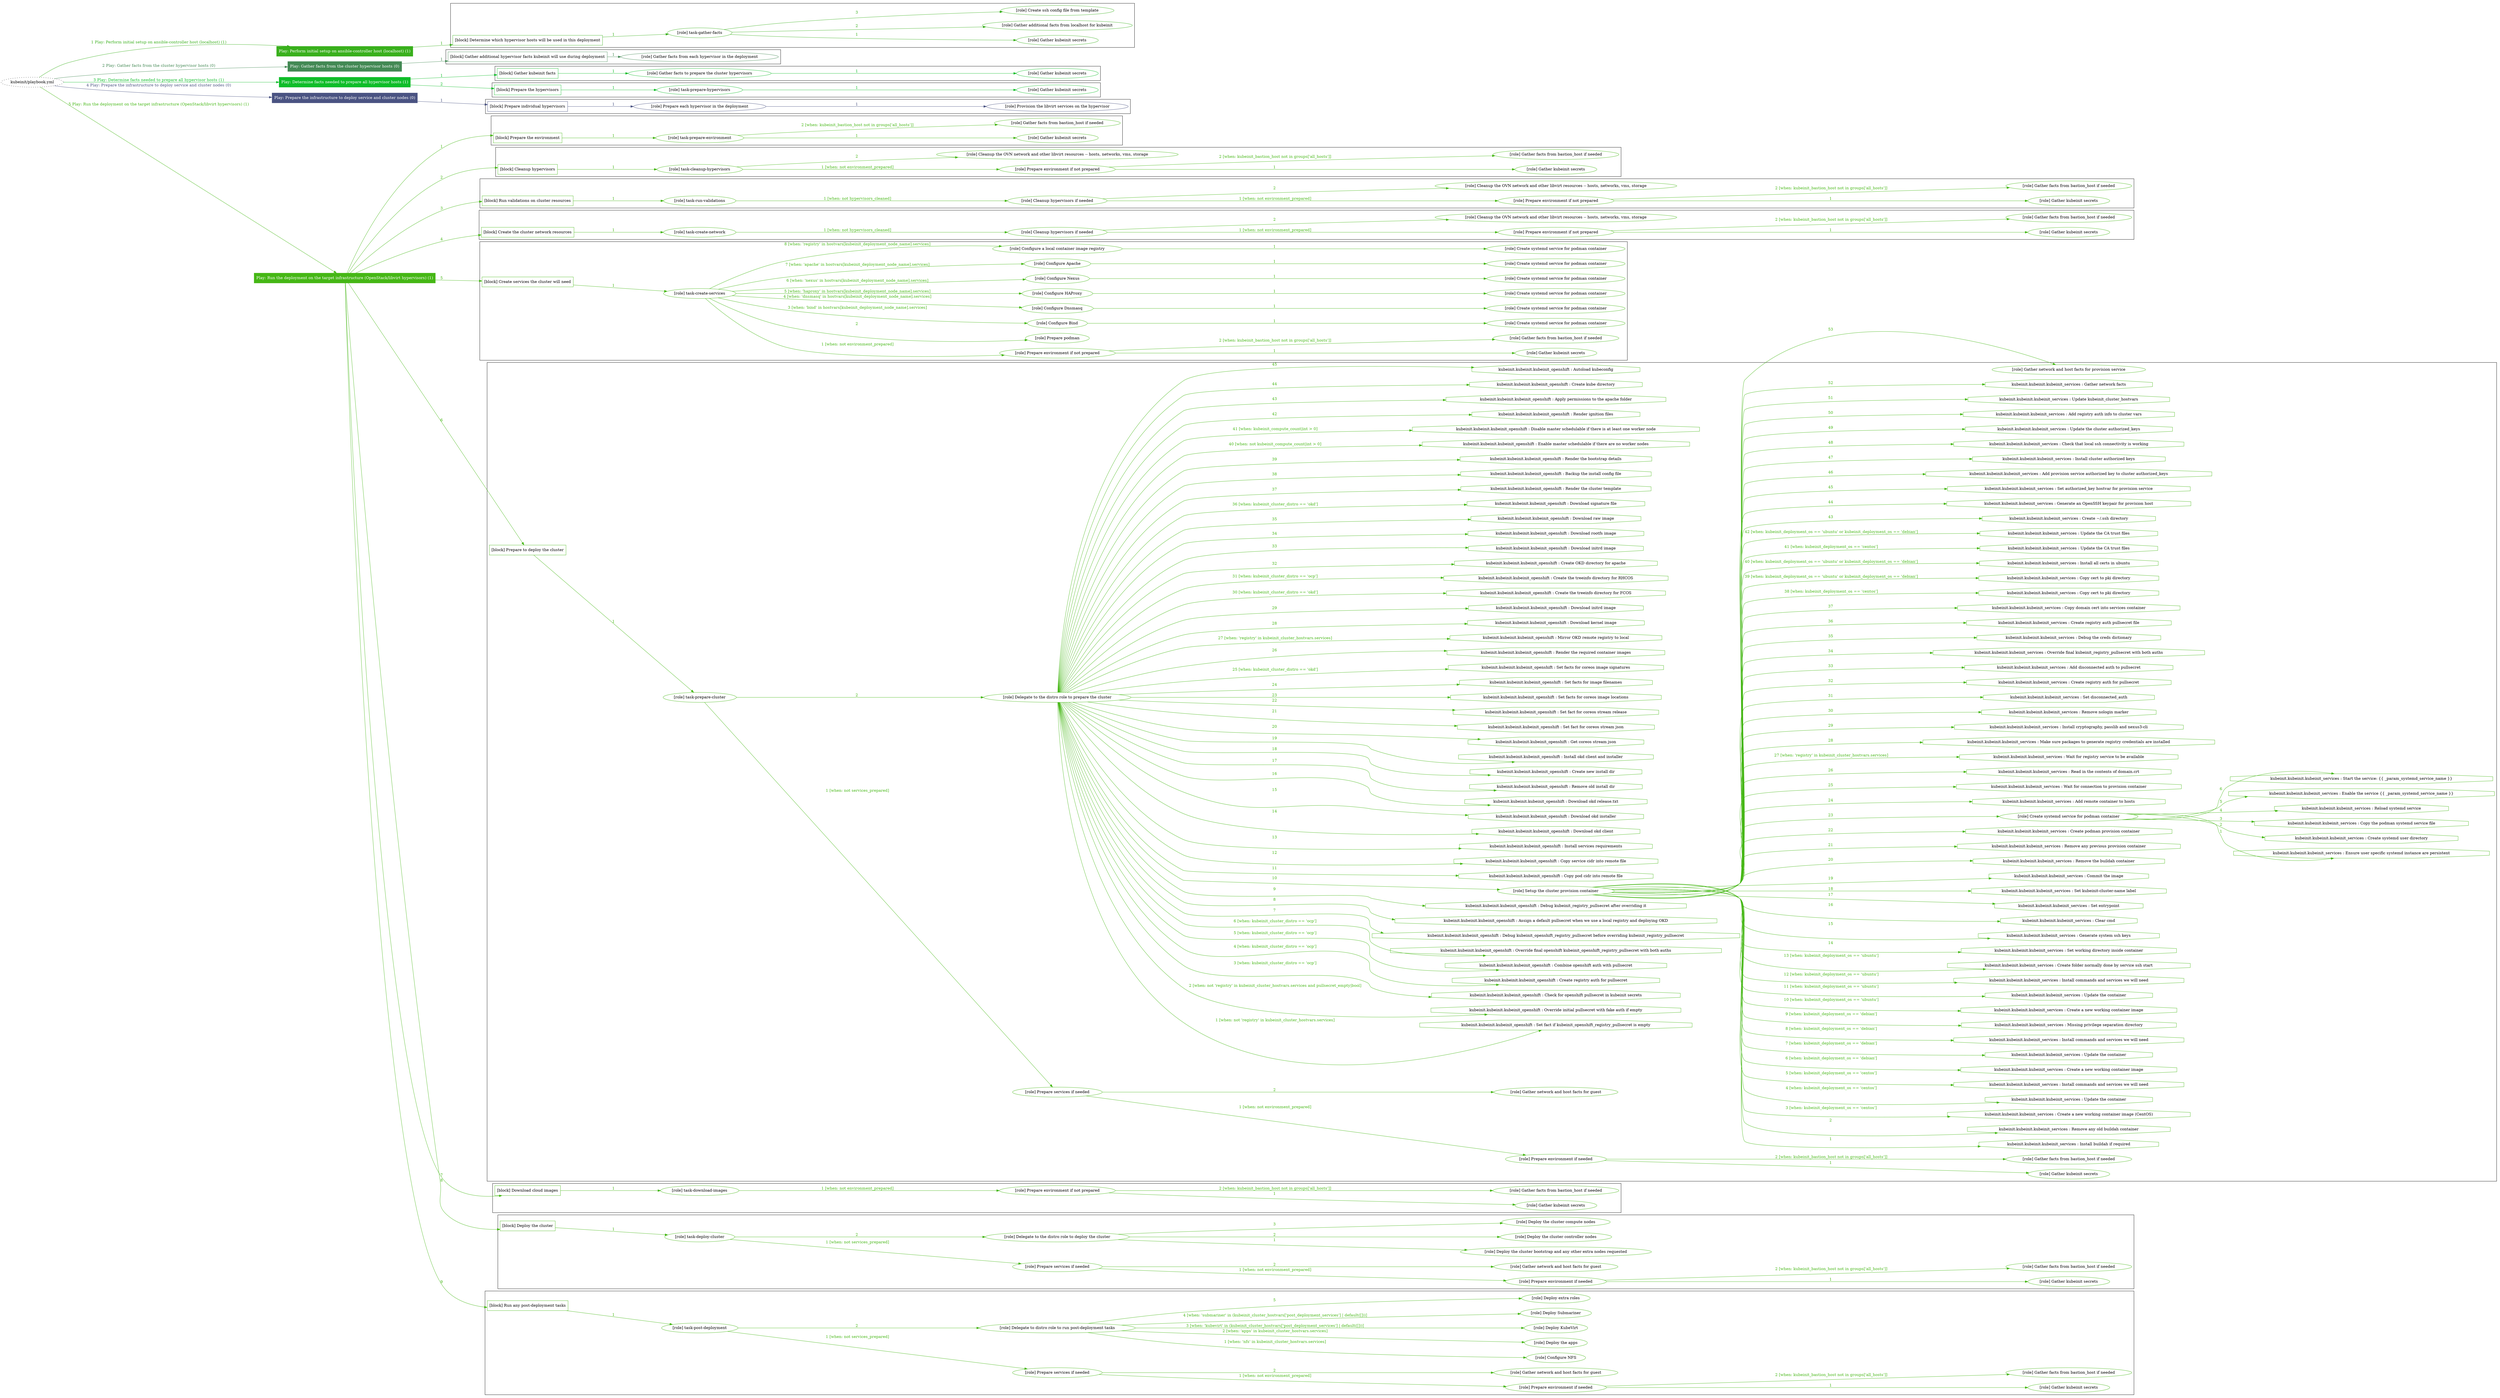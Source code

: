 digraph {
	graph [concentrate=true ordering=in rankdir=LR ratio=fill]
	edge [esep=5 sep=10]
	"kubeinit/playbook.yml" [URL="/home/runner/work/kubeinit/kubeinit/kubeinit/playbook.yml" id=playbook_1ed7076a style=dotted]
	"kubeinit/playbook.yml" -> play_a012367b [label="1 Play: Perform initial setup on ansible-controller host (localhost) (1)" color="#39b01c" fontcolor="#39b01c" id=edge_play_a012367b labeltooltip="1 Play: Perform initial setup on ansible-controller host (localhost) (1)" tooltip="1 Play: Perform initial setup on ansible-controller host (localhost) (1)"]
	subgraph "Play: Perform initial setup on ansible-controller host (localhost) (1)" {
		play_a012367b [label="Play: Perform initial setup on ansible-controller host (localhost) (1)" URL="/home/runner/work/kubeinit/kubeinit/kubeinit/playbook.yml" color="#39b01c" fontcolor="#ffffff" id=play_a012367b shape=box style=filled tooltip=localhost]
		play_a012367b -> block_2d72b7a5 [label=1 color="#39b01c" fontcolor="#39b01c" id=edge_block_2d72b7a5 labeltooltip=1 tooltip=1]
		subgraph cluster_block_2d72b7a5 {
			block_2d72b7a5 [label="[block] Determine which hypervisor hosts will be used in this deployment" URL="/home/runner/work/kubeinit/kubeinit/kubeinit/playbook.yml" color="#39b01c" id=block_2d72b7a5 labeltooltip="Determine which hypervisor hosts will be used in this deployment" shape=box tooltip="Determine which hypervisor hosts will be used in this deployment"]
			block_2d72b7a5 -> role_78d329c5 [label="1 " color="#39b01c" fontcolor="#39b01c" id=edge_role_78d329c5 labeltooltip="1 " tooltip="1 "]
			subgraph "task-gather-facts" {
				role_78d329c5 [label="[role] task-gather-facts" URL="/home/runner/work/kubeinit/kubeinit/kubeinit/playbook.yml" color="#39b01c" id=role_78d329c5 tooltip="task-gather-facts"]
				role_78d329c5 -> role_33ea6d3b [label="1 " color="#39b01c" fontcolor="#39b01c" id=edge_role_33ea6d3b labeltooltip="1 " tooltip="1 "]
				subgraph "Gather kubeinit secrets" {
					role_33ea6d3b [label="[role] Gather kubeinit secrets" URL="/home/runner/.ansible/collections/ansible_collections/kubeinit/kubeinit/roles/kubeinit_prepare/tasks/build_hypervisors_group.yml" color="#39b01c" id=role_33ea6d3b tooltip="Gather kubeinit secrets"]
				}
				role_78d329c5 -> role_8770fe42 [label="2 " color="#39b01c" fontcolor="#39b01c" id=edge_role_8770fe42 labeltooltip="2 " tooltip="2 "]
				subgraph "Gather additional facts from localhost for kubeinit" {
					role_8770fe42 [label="[role] Gather additional facts from localhost for kubeinit" URL="/home/runner/.ansible/collections/ansible_collections/kubeinit/kubeinit/roles/kubeinit_prepare/tasks/build_hypervisors_group.yml" color="#39b01c" id=role_8770fe42 tooltip="Gather additional facts from localhost for kubeinit"]
				}
				role_78d329c5 -> role_4910e96e [label="3 " color="#39b01c" fontcolor="#39b01c" id=edge_role_4910e96e labeltooltip="3 " tooltip="3 "]
				subgraph "Create ssh config file from template" {
					role_4910e96e [label="[role] Create ssh config file from template" URL="/home/runner/.ansible/collections/ansible_collections/kubeinit/kubeinit/roles/kubeinit_prepare/tasks/build_hypervisors_group.yml" color="#39b01c" id=role_4910e96e tooltip="Create ssh config file from template"]
				}
			}
		}
	}
	"kubeinit/playbook.yml" -> play_bf75b77b [label="2 Play: Gather facts from the cluster hypervisor hosts (0)" color="#438954" fontcolor="#438954" id=edge_play_bf75b77b labeltooltip="2 Play: Gather facts from the cluster hypervisor hosts (0)" tooltip="2 Play: Gather facts from the cluster hypervisor hosts (0)"]
	subgraph "Play: Gather facts from the cluster hypervisor hosts (0)" {
		play_bf75b77b [label="Play: Gather facts from the cluster hypervisor hosts (0)" URL="/home/runner/work/kubeinit/kubeinit/kubeinit/playbook.yml" color="#438954" fontcolor="#ffffff" id=play_bf75b77b shape=box style=filled tooltip="Play: Gather facts from the cluster hypervisor hosts (0)"]
		play_bf75b77b -> block_84e4e59e [label=1 color="#438954" fontcolor="#438954" id=edge_block_84e4e59e labeltooltip=1 tooltip=1]
		subgraph cluster_block_84e4e59e {
			block_84e4e59e [label="[block] Gather additional hypervisor facts kubeinit will use during deployment" URL="/home/runner/work/kubeinit/kubeinit/kubeinit/playbook.yml" color="#438954" id=block_84e4e59e labeltooltip="Gather additional hypervisor facts kubeinit will use during deployment" shape=box tooltip="Gather additional hypervisor facts kubeinit will use during deployment"]
			block_84e4e59e -> role_68ecbeff [label="1 " color="#438954" fontcolor="#438954" id=edge_role_68ecbeff labeltooltip="1 " tooltip="1 "]
			subgraph "Gather facts from each hypervisor in the deployment" {
				role_68ecbeff [label="[role] Gather facts from each hypervisor in the deployment" URL="/home/runner/work/kubeinit/kubeinit/kubeinit/playbook.yml" color="#438954" id=role_68ecbeff tooltip="Gather facts from each hypervisor in the deployment"]
			}
		}
	}
	"kubeinit/playbook.yml" -> play_d750d435 [label="3 Play: Determine facts needed to prepare all hypervisor hosts (1)" color="#0fbd29" fontcolor="#0fbd29" id=edge_play_d750d435 labeltooltip="3 Play: Determine facts needed to prepare all hypervisor hosts (1)" tooltip="3 Play: Determine facts needed to prepare all hypervisor hosts (1)"]
	subgraph "Play: Determine facts needed to prepare all hypervisor hosts (1)" {
		play_d750d435 [label="Play: Determine facts needed to prepare all hypervisor hosts (1)" URL="/home/runner/work/kubeinit/kubeinit/kubeinit/playbook.yml" color="#0fbd29" fontcolor="#ffffff" id=play_d750d435 shape=box style=filled tooltip=localhost]
		play_d750d435 -> block_6c34dd29 [label=1 color="#0fbd29" fontcolor="#0fbd29" id=edge_block_6c34dd29 labeltooltip=1 tooltip=1]
		subgraph cluster_block_6c34dd29 {
			block_6c34dd29 [label="[block] Gather kubeinit facts" URL="/home/runner/work/kubeinit/kubeinit/kubeinit/playbook.yml" color="#0fbd29" id=block_6c34dd29 labeltooltip="Gather kubeinit facts" shape=box tooltip="Gather kubeinit facts"]
			block_6c34dd29 -> role_40519d71 [label="1 " color="#0fbd29" fontcolor="#0fbd29" id=edge_role_40519d71 labeltooltip="1 " tooltip="1 "]
			subgraph "Gather facts to prepare the cluster hypervisors" {
				role_40519d71 [label="[role] Gather facts to prepare the cluster hypervisors" URL="/home/runner/work/kubeinit/kubeinit/kubeinit/playbook.yml" color="#0fbd29" id=role_40519d71 tooltip="Gather facts to prepare the cluster hypervisors"]
				role_40519d71 -> role_f117644a [label="1 " color="#0fbd29" fontcolor="#0fbd29" id=edge_role_f117644a labeltooltip="1 " tooltip="1 "]
				subgraph "Gather kubeinit secrets" {
					role_f117644a [label="[role] Gather kubeinit secrets" URL="/home/runner/.ansible/collections/ansible_collections/kubeinit/kubeinit/roles/kubeinit_prepare/tasks/gather_kubeinit_facts.yml" color="#0fbd29" id=role_f117644a tooltip="Gather kubeinit secrets"]
				}
			}
		}
		play_d750d435 -> block_a71f4684 [label=2 color="#0fbd29" fontcolor="#0fbd29" id=edge_block_a71f4684 labeltooltip=2 tooltip=2]
		subgraph cluster_block_a71f4684 {
			block_a71f4684 [label="[block] Prepare the hypervisors" URL="/home/runner/work/kubeinit/kubeinit/kubeinit/playbook.yml" color="#0fbd29" id=block_a71f4684 labeltooltip="Prepare the hypervisors" shape=box tooltip="Prepare the hypervisors"]
			block_a71f4684 -> role_9f70c358 [label="1 " color="#0fbd29" fontcolor="#0fbd29" id=edge_role_9f70c358 labeltooltip="1 " tooltip="1 "]
			subgraph "task-prepare-hypervisors" {
				role_9f70c358 [label="[role] task-prepare-hypervisors" URL="/home/runner/work/kubeinit/kubeinit/kubeinit/playbook.yml" color="#0fbd29" id=role_9f70c358 tooltip="task-prepare-hypervisors"]
				role_9f70c358 -> role_6f0656d0 [label="1 " color="#0fbd29" fontcolor="#0fbd29" id=edge_role_6f0656d0 labeltooltip="1 " tooltip="1 "]
				subgraph "Gather kubeinit secrets" {
					role_6f0656d0 [label="[role] Gather kubeinit secrets" URL="/home/runner/.ansible/collections/ansible_collections/kubeinit/kubeinit/roles/kubeinit_prepare/tasks/gather_kubeinit_facts.yml" color="#0fbd29" id=role_6f0656d0 tooltip="Gather kubeinit secrets"]
				}
			}
		}
	}
	"kubeinit/playbook.yml" -> play_d3fc2f86 [label="4 Play: Prepare the infrastructure to deploy service and cluster nodes (0)" color="#4a5382" fontcolor="#4a5382" id=edge_play_d3fc2f86 labeltooltip="4 Play: Prepare the infrastructure to deploy service and cluster nodes (0)" tooltip="4 Play: Prepare the infrastructure to deploy service and cluster nodes (0)"]
	subgraph "Play: Prepare the infrastructure to deploy service and cluster nodes (0)" {
		play_d3fc2f86 [label="Play: Prepare the infrastructure to deploy service and cluster nodes (0)" URL="/home/runner/work/kubeinit/kubeinit/kubeinit/playbook.yml" color="#4a5382" fontcolor="#ffffff" id=play_d3fc2f86 shape=box style=filled tooltip="Play: Prepare the infrastructure to deploy service and cluster nodes (0)"]
		play_d3fc2f86 -> block_f1d5df74 [label=1 color="#4a5382" fontcolor="#4a5382" id=edge_block_f1d5df74 labeltooltip=1 tooltip=1]
		subgraph cluster_block_f1d5df74 {
			block_f1d5df74 [label="[block] Prepare individual hypervisors" URL="/home/runner/work/kubeinit/kubeinit/kubeinit/playbook.yml" color="#4a5382" id=block_f1d5df74 labeltooltip="Prepare individual hypervisors" shape=box tooltip="Prepare individual hypervisors"]
			block_f1d5df74 -> role_d1f626c1 [label="1 " color="#4a5382" fontcolor="#4a5382" id=edge_role_d1f626c1 labeltooltip="1 " tooltip="1 "]
			subgraph "Prepare each hypervisor in the deployment" {
				role_d1f626c1 [label="[role] Prepare each hypervisor in the deployment" URL="/home/runner/work/kubeinit/kubeinit/kubeinit/playbook.yml" color="#4a5382" id=role_d1f626c1 tooltip="Prepare each hypervisor in the deployment"]
				role_d1f626c1 -> role_ce04d8d1 [label="1 " color="#4a5382" fontcolor="#4a5382" id=edge_role_ce04d8d1 labeltooltip="1 " tooltip="1 "]
				subgraph "Provision the libvirt services on the hypervisor" {
					role_ce04d8d1 [label="[role] Provision the libvirt services on the hypervisor" URL="/home/runner/.ansible/collections/ansible_collections/kubeinit/kubeinit/roles/kubeinit_prepare/tasks/prepare_hypervisor.yml" color="#4a5382" id=role_ce04d8d1 tooltip="Provision the libvirt services on the hypervisor"]
				}
			}
		}
	}
	"kubeinit/playbook.yml" -> play_a7401974 [label="5 Play: Run the deployment on the target infrastructure (OpenStack/libvirt hypervisors) (1)" color="#45b715" fontcolor="#45b715" id=edge_play_a7401974 labeltooltip="5 Play: Run the deployment on the target infrastructure (OpenStack/libvirt hypervisors) (1)" tooltip="5 Play: Run the deployment on the target infrastructure (OpenStack/libvirt hypervisors) (1)"]
	subgraph "Play: Run the deployment on the target infrastructure (OpenStack/libvirt hypervisors) (1)" {
		play_a7401974 [label="Play: Run the deployment on the target infrastructure (OpenStack/libvirt hypervisors) (1)" URL="/home/runner/work/kubeinit/kubeinit/kubeinit/playbook.yml" color="#45b715" fontcolor="#ffffff" id=play_a7401974 shape=box style=filled tooltip=localhost]
		play_a7401974 -> block_29246864 [label=1 color="#45b715" fontcolor="#45b715" id=edge_block_29246864 labeltooltip=1 tooltip=1]
		subgraph cluster_block_29246864 {
			block_29246864 [label="[block] Prepare the environment" URL="/home/runner/work/kubeinit/kubeinit/kubeinit/playbook.yml" color="#45b715" id=block_29246864 labeltooltip="Prepare the environment" shape=box tooltip="Prepare the environment"]
			block_29246864 -> role_5325ed88 [label="1 " color="#45b715" fontcolor="#45b715" id=edge_role_5325ed88 labeltooltip="1 " tooltip="1 "]
			subgraph "task-prepare-environment" {
				role_5325ed88 [label="[role] task-prepare-environment" URL="/home/runner/work/kubeinit/kubeinit/kubeinit/playbook.yml" color="#45b715" id=role_5325ed88 tooltip="task-prepare-environment"]
				role_5325ed88 -> role_ad75982f [label="1 " color="#45b715" fontcolor="#45b715" id=edge_role_ad75982f labeltooltip="1 " tooltip="1 "]
				subgraph "Gather kubeinit secrets" {
					role_ad75982f [label="[role] Gather kubeinit secrets" URL="/home/runner/.ansible/collections/ansible_collections/kubeinit/kubeinit/roles/kubeinit_prepare/tasks/gather_kubeinit_facts.yml" color="#45b715" id=role_ad75982f tooltip="Gather kubeinit secrets"]
				}
				role_5325ed88 -> role_617b720e [label="2 [when: kubeinit_bastion_host not in groups['all_hosts']]" color="#45b715" fontcolor="#45b715" id=edge_role_617b720e labeltooltip="2 [when: kubeinit_bastion_host not in groups['all_hosts']]" tooltip="2 [when: kubeinit_bastion_host not in groups['all_hosts']]"]
				subgraph "Gather facts from bastion_host if needed" {
					role_617b720e [label="[role] Gather facts from bastion_host if needed" URL="/home/runner/.ansible/collections/ansible_collections/kubeinit/kubeinit/roles/kubeinit_prepare/tasks/main.yml" color="#45b715" id=role_617b720e tooltip="Gather facts from bastion_host if needed"]
				}
			}
		}
		play_a7401974 -> block_d4593bd8 [label=2 color="#45b715" fontcolor="#45b715" id=edge_block_d4593bd8 labeltooltip=2 tooltip=2]
		subgraph cluster_block_d4593bd8 {
			block_d4593bd8 [label="[block] Cleanup hypervisors" URL="/home/runner/work/kubeinit/kubeinit/kubeinit/playbook.yml" color="#45b715" id=block_d4593bd8 labeltooltip="Cleanup hypervisors" shape=box tooltip="Cleanup hypervisors"]
			block_d4593bd8 -> role_b651b440 [label="1 " color="#45b715" fontcolor="#45b715" id=edge_role_b651b440 labeltooltip="1 " tooltip="1 "]
			subgraph "task-cleanup-hypervisors" {
				role_b651b440 [label="[role] task-cleanup-hypervisors" URL="/home/runner/work/kubeinit/kubeinit/kubeinit/playbook.yml" color="#45b715" id=role_b651b440 tooltip="task-cleanup-hypervisors"]
				role_b651b440 -> role_86508393 [label="1 [when: not environment_prepared]" color="#45b715" fontcolor="#45b715" id=edge_role_86508393 labeltooltip="1 [when: not environment_prepared]" tooltip="1 [when: not environment_prepared]"]
				subgraph "Prepare environment if not prepared" {
					role_86508393 [label="[role] Prepare environment if not prepared" URL="/home/runner/.ansible/collections/ansible_collections/kubeinit/kubeinit/roles/kubeinit_libvirt/tasks/cleanup_hypervisors.yml" color="#45b715" id=role_86508393 tooltip="Prepare environment if not prepared"]
					role_86508393 -> role_a187971e [label="1 " color="#45b715" fontcolor="#45b715" id=edge_role_a187971e labeltooltip="1 " tooltip="1 "]
					subgraph "Gather kubeinit secrets" {
						role_a187971e [label="[role] Gather kubeinit secrets" URL="/home/runner/.ansible/collections/ansible_collections/kubeinit/kubeinit/roles/kubeinit_prepare/tasks/gather_kubeinit_facts.yml" color="#45b715" id=role_a187971e tooltip="Gather kubeinit secrets"]
					}
					role_86508393 -> role_84f4d31d [label="2 [when: kubeinit_bastion_host not in groups['all_hosts']]" color="#45b715" fontcolor="#45b715" id=edge_role_84f4d31d labeltooltip="2 [when: kubeinit_bastion_host not in groups['all_hosts']]" tooltip="2 [when: kubeinit_bastion_host not in groups['all_hosts']]"]
					subgraph "Gather facts from bastion_host if needed" {
						role_84f4d31d [label="[role] Gather facts from bastion_host if needed" URL="/home/runner/.ansible/collections/ansible_collections/kubeinit/kubeinit/roles/kubeinit_prepare/tasks/main.yml" color="#45b715" id=role_84f4d31d tooltip="Gather facts from bastion_host if needed"]
					}
				}
				role_b651b440 -> role_f4906594 [label="2 " color="#45b715" fontcolor="#45b715" id=edge_role_f4906594 labeltooltip="2 " tooltip="2 "]
				subgraph "Cleanup the OVN network and other libvirt resources -- hosts, networks, vms, storage" {
					role_f4906594 [label="[role] Cleanup the OVN network and other libvirt resources -- hosts, networks, vms, storage" URL="/home/runner/.ansible/collections/ansible_collections/kubeinit/kubeinit/roles/kubeinit_libvirt/tasks/cleanup_hypervisors.yml" color="#45b715" id=role_f4906594 tooltip="Cleanup the OVN network and other libvirt resources -- hosts, networks, vms, storage"]
				}
			}
		}
		play_a7401974 -> block_02fff68b [label=3 color="#45b715" fontcolor="#45b715" id=edge_block_02fff68b labeltooltip=3 tooltip=3]
		subgraph cluster_block_02fff68b {
			block_02fff68b [label="[block] Run validations on cluster resources" URL="/home/runner/work/kubeinit/kubeinit/kubeinit/playbook.yml" color="#45b715" id=block_02fff68b labeltooltip="Run validations on cluster resources" shape=box tooltip="Run validations on cluster resources"]
			block_02fff68b -> role_b2b294d3 [label="1 " color="#45b715" fontcolor="#45b715" id=edge_role_b2b294d3 labeltooltip="1 " tooltip="1 "]
			subgraph "task-run-validations" {
				role_b2b294d3 [label="[role] task-run-validations" URL="/home/runner/work/kubeinit/kubeinit/kubeinit/playbook.yml" color="#45b715" id=role_b2b294d3 tooltip="task-run-validations"]
				role_b2b294d3 -> role_118da51f [label="1 [when: not hypervisors_cleaned]" color="#45b715" fontcolor="#45b715" id=edge_role_118da51f labeltooltip="1 [when: not hypervisors_cleaned]" tooltip="1 [when: not hypervisors_cleaned]"]
				subgraph "Cleanup hypervisors if needed" {
					role_118da51f [label="[role] Cleanup hypervisors if needed" URL="/home/runner/.ansible/collections/ansible_collections/kubeinit/kubeinit/roles/kubeinit_validations/tasks/main.yml" color="#45b715" id=role_118da51f tooltip="Cleanup hypervisors if needed"]
					role_118da51f -> role_82511342 [label="1 [when: not environment_prepared]" color="#45b715" fontcolor="#45b715" id=edge_role_82511342 labeltooltip="1 [when: not environment_prepared]" tooltip="1 [when: not environment_prepared]"]
					subgraph "Prepare environment if not prepared" {
						role_82511342 [label="[role] Prepare environment if not prepared" URL="/home/runner/.ansible/collections/ansible_collections/kubeinit/kubeinit/roles/kubeinit_libvirt/tasks/cleanup_hypervisors.yml" color="#45b715" id=role_82511342 tooltip="Prepare environment if not prepared"]
						role_82511342 -> role_dc49aabb [label="1 " color="#45b715" fontcolor="#45b715" id=edge_role_dc49aabb labeltooltip="1 " tooltip="1 "]
						subgraph "Gather kubeinit secrets" {
							role_dc49aabb [label="[role] Gather kubeinit secrets" URL="/home/runner/.ansible/collections/ansible_collections/kubeinit/kubeinit/roles/kubeinit_prepare/tasks/gather_kubeinit_facts.yml" color="#45b715" id=role_dc49aabb tooltip="Gather kubeinit secrets"]
						}
						role_82511342 -> role_fea13d3c [label="2 [when: kubeinit_bastion_host not in groups['all_hosts']]" color="#45b715" fontcolor="#45b715" id=edge_role_fea13d3c labeltooltip="2 [when: kubeinit_bastion_host not in groups['all_hosts']]" tooltip="2 [when: kubeinit_bastion_host not in groups['all_hosts']]"]
						subgraph "Gather facts from bastion_host if needed" {
							role_fea13d3c [label="[role] Gather facts from bastion_host if needed" URL="/home/runner/.ansible/collections/ansible_collections/kubeinit/kubeinit/roles/kubeinit_prepare/tasks/main.yml" color="#45b715" id=role_fea13d3c tooltip="Gather facts from bastion_host if needed"]
						}
					}
					role_118da51f -> role_ea21d38c [label="2 " color="#45b715" fontcolor="#45b715" id=edge_role_ea21d38c labeltooltip="2 " tooltip="2 "]
					subgraph "Cleanup the OVN network and other libvirt resources -- hosts, networks, vms, storage" {
						role_ea21d38c [label="[role] Cleanup the OVN network and other libvirt resources -- hosts, networks, vms, storage" URL="/home/runner/.ansible/collections/ansible_collections/kubeinit/kubeinit/roles/kubeinit_libvirt/tasks/cleanup_hypervisors.yml" color="#45b715" id=role_ea21d38c tooltip="Cleanup the OVN network and other libvirt resources -- hosts, networks, vms, storage"]
					}
				}
			}
		}
		play_a7401974 -> block_8a537fb8 [label=4 color="#45b715" fontcolor="#45b715" id=edge_block_8a537fb8 labeltooltip=4 tooltip=4]
		subgraph cluster_block_8a537fb8 {
			block_8a537fb8 [label="[block] Create the cluster network resources" URL="/home/runner/work/kubeinit/kubeinit/kubeinit/playbook.yml" color="#45b715" id=block_8a537fb8 labeltooltip="Create the cluster network resources" shape=box tooltip="Create the cluster network resources"]
			block_8a537fb8 -> role_3bf3b939 [label="1 " color="#45b715" fontcolor="#45b715" id=edge_role_3bf3b939 labeltooltip="1 " tooltip="1 "]
			subgraph "task-create-network" {
				role_3bf3b939 [label="[role] task-create-network" URL="/home/runner/work/kubeinit/kubeinit/kubeinit/playbook.yml" color="#45b715" id=role_3bf3b939 tooltip="task-create-network"]
				role_3bf3b939 -> role_442c8b89 [label="1 [when: not hypervisors_cleaned]" color="#45b715" fontcolor="#45b715" id=edge_role_442c8b89 labeltooltip="1 [when: not hypervisors_cleaned]" tooltip="1 [when: not hypervisors_cleaned]"]
				subgraph "Cleanup hypervisors if needed" {
					role_442c8b89 [label="[role] Cleanup hypervisors if needed" URL="/home/runner/.ansible/collections/ansible_collections/kubeinit/kubeinit/roles/kubeinit_libvirt/tasks/create_network.yml" color="#45b715" id=role_442c8b89 tooltip="Cleanup hypervisors if needed"]
					role_442c8b89 -> role_0990a085 [label="1 [when: not environment_prepared]" color="#45b715" fontcolor="#45b715" id=edge_role_0990a085 labeltooltip="1 [when: not environment_prepared]" tooltip="1 [when: not environment_prepared]"]
					subgraph "Prepare environment if not prepared" {
						role_0990a085 [label="[role] Prepare environment if not prepared" URL="/home/runner/.ansible/collections/ansible_collections/kubeinit/kubeinit/roles/kubeinit_libvirt/tasks/cleanup_hypervisors.yml" color="#45b715" id=role_0990a085 tooltip="Prepare environment if not prepared"]
						role_0990a085 -> role_e5e7975e [label="1 " color="#45b715" fontcolor="#45b715" id=edge_role_e5e7975e labeltooltip="1 " tooltip="1 "]
						subgraph "Gather kubeinit secrets" {
							role_e5e7975e [label="[role] Gather kubeinit secrets" URL="/home/runner/.ansible/collections/ansible_collections/kubeinit/kubeinit/roles/kubeinit_prepare/tasks/gather_kubeinit_facts.yml" color="#45b715" id=role_e5e7975e tooltip="Gather kubeinit secrets"]
						}
						role_0990a085 -> role_5515c5eb [label="2 [when: kubeinit_bastion_host not in groups['all_hosts']]" color="#45b715" fontcolor="#45b715" id=edge_role_5515c5eb labeltooltip="2 [when: kubeinit_bastion_host not in groups['all_hosts']]" tooltip="2 [when: kubeinit_bastion_host not in groups['all_hosts']]"]
						subgraph "Gather facts from bastion_host if needed" {
							role_5515c5eb [label="[role] Gather facts from bastion_host if needed" URL="/home/runner/.ansible/collections/ansible_collections/kubeinit/kubeinit/roles/kubeinit_prepare/tasks/main.yml" color="#45b715" id=role_5515c5eb tooltip="Gather facts from bastion_host if needed"]
						}
					}
					role_442c8b89 -> role_49876b03 [label="2 " color="#45b715" fontcolor="#45b715" id=edge_role_49876b03 labeltooltip="2 " tooltip="2 "]
					subgraph "Cleanup the OVN network and other libvirt resources -- hosts, networks, vms, storage" {
						role_49876b03 [label="[role] Cleanup the OVN network and other libvirt resources -- hosts, networks, vms, storage" URL="/home/runner/.ansible/collections/ansible_collections/kubeinit/kubeinit/roles/kubeinit_libvirt/tasks/cleanup_hypervisors.yml" color="#45b715" id=role_49876b03 tooltip="Cleanup the OVN network and other libvirt resources -- hosts, networks, vms, storage"]
					}
				}
			}
		}
		play_a7401974 -> block_d34cc78c [label=5 color="#45b715" fontcolor="#45b715" id=edge_block_d34cc78c labeltooltip=5 tooltip=5]
		subgraph cluster_block_d34cc78c {
			block_d34cc78c [label="[block] Create services the cluster will need" URL="/home/runner/work/kubeinit/kubeinit/kubeinit/playbook.yml" color="#45b715" id=block_d34cc78c labeltooltip="Create services the cluster will need" shape=box tooltip="Create services the cluster will need"]
			block_d34cc78c -> role_cfe1cf60 [label="1 " color="#45b715" fontcolor="#45b715" id=edge_role_cfe1cf60 labeltooltip="1 " tooltip="1 "]
			subgraph "task-create-services" {
				role_cfe1cf60 [label="[role] task-create-services" URL="/home/runner/work/kubeinit/kubeinit/kubeinit/playbook.yml" color="#45b715" id=role_cfe1cf60 tooltip="task-create-services"]
				role_cfe1cf60 -> role_8a9efa9b [label="1 [when: not environment_prepared]" color="#45b715" fontcolor="#45b715" id=edge_role_8a9efa9b labeltooltip="1 [when: not environment_prepared]" tooltip="1 [when: not environment_prepared]"]
				subgraph "Prepare environment if not prepared" {
					role_8a9efa9b [label="[role] Prepare environment if not prepared" URL="/home/runner/.ansible/collections/ansible_collections/kubeinit/kubeinit/roles/kubeinit_services/tasks/main.yml" color="#45b715" id=role_8a9efa9b tooltip="Prepare environment if not prepared"]
					role_8a9efa9b -> role_5a005db9 [label="1 " color="#45b715" fontcolor="#45b715" id=edge_role_5a005db9 labeltooltip="1 " tooltip="1 "]
					subgraph "Gather kubeinit secrets" {
						role_5a005db9 [label="[role] Gather kubeinit secrets" URL="/home/runner/.ansible/collections/ansible_collections/kubeinit/kubeinit/roles/kubeinit_prepare/tasks/gather_kubeinit_facts.yml" color="#45b715" id=role_5a005db9 tooltip="Gather kubeinit secrets"]
					}
					role_8a9efa9b -> role_e363b648 [label="2 [when: kubeinit_bastion_host not in groups['all_hosts']]" color="#45b715" fontcolor="#45b715" id=edge_role_e363b648 labeltooltip="2 [when: kubeinit_bastion_host not in groups['all_hosts']]" tooltip="2 [when: kubeinit_bastion_host not in groups['all_hosts']]"]
					subgraph "Gather facts from bastion_host if needed" {
						role_e363b648 [label="[role] Gather facts from bastion_host if needed" URL="/home/runner/.ansible/collections/ansible_collections/kubeinit/kubeinit/roles/kubeinit_prepare/tasks/main.yml" color="#45b715" id=role_e363b648 tooltip="Gather facts from bastion_host if needed"]
					}
				}
				role_cfe1cf60 -> role_321c329c [label="2 " color="#45b715" fontcolor="#45b715" id=edge_role_321c329c labeltooltip="2 " tooltip="2 "]
				subgraph "Prepare podman" {
					role_321c329c [label="[role] Prepare podman" URL="/home/runner/.ansible/collections/ansible_collections/kubeinit/kubeinit/roles/kubeinit_services/tasks/00_create_service_pod.yml" color="#45b715" id=role_321c329c tooltip="Prepare podman"]
				}
				role_cfe1cf60 -> role_add3e712 [label="3 [when: 'bind' in hostvars[kubeinit_deployment_node_name].services]" color="#45b715" fontcolor="#45b715" id=edge_role_add3e712 labeltooltip="3 [when: 'bind' in hostvars[kubeinit_deployment_node_name].services]" tooltip="3 [when: 'bind' in hostvars[kubeinit_deployment_node_name].services]"]
				subgraph "Configure Bind" {
					role_add3e712 [label="[role] Configure Bind" URL="/home/runner/.ansible/collections/ansible_collections/kubeinit/kubeinit/roles/kubeinit_services/tasks/start_services_containers.yml" color="#45b715" id=role_add3e712 tooltip="Configure Bind"]
					role_add3e712 -> role_d5a5c733 [label="1 " color="#45b715" fontcolor="#45b715" id=edge_role_d5a5c733 labeltooltip="1 " tooltip="1 "]
					subgraph "Create systemd service for podman container" {
						role_d5a5c733 [label="[role] Create systemd service for podman container" URL="/home/runner/.ansible/collections/ansible_collections/kubeinit/kubeinit/roles/kubeinit_bind/tasks/main.yml" color="#45b715" id=role_d5a5c733 tooltip="Create systemd service for podman container"]
					}
				}
				role_cfe1cf60 -> role_3f572cba [label="4 [when: 'dnsmasq' in hostvars[kubeinit_deployment_node_name].services]" color="#45b715" fontcolor="#45b715" id=edge_role_3f572cba labeltooltip="4 [when: 'dnsmasq' in hostvars[kubeinit_deployment_node_name].services]" tooltip="4 [when: 'dnsmasq' in hostvars[kubeinit_deployment_node_name].services]"]
				subgraph "Configure Dnsmasq" {
					role_3f572cba [label="[role] Configure Dnsmasq" URL="/home/runner/.ansible/collections/ansible_collections/kubeinit/kubeinit/roles/kubeinit_services/tasks/start_services_containers.yml" color="#45b715" id=role_3f572cba tooltip="Configure Dnsmasq"]
					role_3f572cba -> role_9ef170d0 [label="1 " color="#45b715" fontcolor="#45b715" id=edge_role_9ef170d0 labeltooltip="1 " tooltip="1 "]
					subgraph "Create systemd service for podman container" {
						role_9ef170d0 [label="[role] Create systemd service for podman container" URL="/home/runner/.ansible/collections/ansible_collections/kubeinit/kubeinit/roles/kubeinit_dnsmasq/tasks/main.yml" color="#45b715" id=role_9ef170d0 tooltip="Create systemd service for podman container"]
					}
				}
				role_cfe1cf60 -> role_ef332d03 [label="5 [when: 'haproxy' in hostvars[kubeinit_deployment_node_name].services]" color="#45b715" fontcolor="#45b715" id=edge_role_ef332d03 labeltooltip="5 [when: 'haproxy' in hostvars[kubeinit_deployment_node_name].services]" tooltip="5 [when: 'haproxy' in hostvars[kubeinit_deployment_node_name].services]"]
				subgraph "Configure HAProxy" {
					role_ef332d03 [label="[role] Configure HAProxy" URL="/home/runner/.ansible/collections/ansible_collections/kubeinit/kubeinit/roles/kubeinit_services/tasks/start_services_containers.yml" color="#45b715" id=role_ef332d03 tooltip="Configure HAProxy"]
					role_ef332d03 -> role_efa77aac [label="1 " color="#45b715" fontcolor="#45b715" id=edge_role_efa77aac labeltooltip="1 " tooltip="1 "]
					subgraph "Create systemd service for podman container" {
						role_efa77aac [label="[role] Create systemd service for podman container" URL="/home/runner/.ansible/collections/ansible_collections/kubeinit/kubeinit/roles/kubeinit_haproxy/tasks/main.yml" color="#45b715" id=role_efa77aac tooltip="Create systemd service for podman container"]
					}
				}
				role_cfe1cf60 -> role_9114c7b9 [label="6 [when: 'nexus' in hostvars[kubeinit_deployment_node_name].services]" color="#45b715" fontcolor="#45b715" id=edge_role_9114c7b9 labeltooltip="6 [when: 'nexus' in hostvars[kubeinit_deployment_node_name].services]" tooltip="6 [when: 'nexus' in hostvars[kubeinit_deployment_node_name].services]"]
				subgraph "Configure Nexus" {
					role_9114c7b9 [label="[role] Configure Nexus" URL="/home/runner/.ansible/collections/ansible_collections/kubeinit/kubeinit/roles/kubeinit_services/tasks/start_services_containers.yml" color="#45b715" id=role_9114c7b9 tooltip="Configure Nexus"]
					role_9114c7b9 -> role_ba524709 [label="1 " color="#45b715" fontcolor="#45b715" id=edge_role_ba524709 labeltooltip="1 " tooltip="1 "]
					subgraph "Create systemd service for podman container" {
						role_ba524709 [label="[role] Create systemd service for podman container" URL="/home/runner/.ansible/collections/ansible_collections/kubeinit/kubeinit/roles/kubeinit_nexus/tasks/main.yml" color="#45b715" id=role_ba524709 tooltip="Create systemd service for podman container"]
					}
				}
				role_cfe1cf60 -> role_39be1d6e [label="7 [when: 'apache' in hostvars[kubeinit_deployment_node_name].services]" color="#45b715" fontcolor="#45b715" id=edge_role_39be1d6e labeltooltip="7 [when: 'apache' in hostvars[kubeinit_deployment_node_name].services]" tooltip="7 [when: 'apache' in hostvars[kubeinit_deployment_node_name].services]"]
				subgraph "Configure Apache" {
					role_39be1d6e [label="[role] Configure Apache" URL="/home/runner/.ansible/collections/ansible_collections/kubeinit/kubeinit/roles/kubeinit_services/tasks/start_services_containers.yml" color="#45b715" id=role_39be1d6e tooltip="Configure Apache"]
					role_39be1d6e -> role_443e8817 [label="1 " color="#45b715" fontcolor="#45b715" id=edge_role_443e8817 labeltooltip="1 " tooltip="1 "]
					subgraph "Create systemd service for podman container" {
						role_443e8817 [label="[role] Create systemd service for podman container" URL="/home/runner/.ansible/collections/ansible_collections/kubeinit/kubeinit/roles/kubeinit_apache/tasks/main.yml" color="#45b715" id=role_443e8817 tooltip="Create systemd service for podman container"]
					}
				}
				role_cfe1cf60 -> role_9c2c5b7a [label="8 [when: 'registry' in hostvars[kubeinit_deployment_node_name].services]" color="#45b715" fontcolor="#45b715" id=edge_role_9c2c5b7a labeltooltip="8 [when: 'registry' in hostvars[kubeinit_deployment_node_name].services]" tooltip="8 [when: 'registry' in hostvars[kubeinit_deployment_node_name].services]"]
				subgraph "Configure a local container image registry" {
					role_9c2c5b7a [label="[role] Configure a local container image registry" URL="/home/runner/.ansible/collections/ansible_collections/kubeinit/kubeinit/roles/kubeinit_services/tasks/start_services_containers.yml" color="#45b715" id=role_9c2c5b7a tooltip="Configure a local container image registry"]
					role_9c2c5b7a -> role_ad83dff7 [label="1 " color="#45b715" fontcolor="#45b715" id=edge_role_ad83dff7 labeltooltip="1 " tooltip="1 "]
					subgraph "Create systemd service for podman container" {
						role_ad83dff7 [label="[role] Create systemd service for podman container" URL="/home/runner/.ansible/collections/ansible_collections/kubeinit/kubeinit/roles/kubeinit_registry/tasks/main.yml" color="#45b715" id=role_ad83dff7 tooltip="Create systemd service for podman container"]
					}
				}
			}
		}
		play_a7401974 -> block_256b05a2 [label=6 color="#45b715" fontcolor="#45b715" id=edge_block_256b05a2 labeltooltip=6 tooltip=6]
		subgraph cluster_block_256b05a2 {
			block_256b05a2 [label="[block] Prepare to deploy the cluster" URL="/home/runner/work/kubeinit/kubeinit/kubeinit/playbook.yml" color="#45b715" id=block_256b05a2 labeltooltip="Prepare to deploy the cluster" shape=box tooltip="Prepare to deploy the cluster"]
			block_256b05a2 -> role_386bf40e [label="1 " color="#45b715" fontcolor="#45b715" id=edge_role_386bf40e labeltooltip="1 " tooltip="1 "]
			subgraph "task-prepare-cluster" {
				role_386bf40e [label="[role] task-prepare-cluster" URL="/home/runner/work/kubeinit/kubeinit/kubeinit/playbook.yml" color="#45b715" id=role_386bf40e tooltip="task-prepare-cluster"]
				role_386bf40e -> role_f2998869 [label="1 [when: not services_prepared]" color="#45b715" fontcolor="#45b715" id=edge_role_f2998869 labeltooltip="1 [when: not services_prepared]" tooltip="1 [when: not services_prepared]"]
				subgraph "Prepare services if needed" {
					role_f2998869 [label="[role] Prepare services if needed" URL="/home/runner/.ansible/collections/ansible_collections/kubeinit/kubeinit/roles/kubeinit_prepare/tasks/prepare_cluster.yml" color="#45b715" id=role_f2998869 tooltip="Prepare services if needed"]
					role_f2998869 -> role_181c4b1d [label="1 [when: not environment_prepared]" color="#45b715" fontcolor="#45b715" id=edge_role_181c4b1d labeltooltip="1 [when: not environment_prepared]" tooltip="1 [when: not environment_prepared]"]
					subgraph "Prepare environment if needed" {
						role_181c4b1d [label="[role] Prepare environment if needed" URL="/home/runner/.ansible/collections/ansible_collections/kubeinit/kubeinit/roles/kubeinit_services/tasks/prepare_services.yml" color="#45b715" id=role_181c4b1d tooltip="Prepare environment if needed"]
						role_181c4b1d -> role_cbf4e875 [label="1 " color="#45b715" fontcolor="#45b715" id=edge_role_cbf4e875 labeltooltip="1 " tooltip="1 "]
						subgraph "Gather kubeinit secrets" {
							role_cbf4e875 [label="[role] Gather kubeinit secrets" URL="/home/runner/.ansible/collections/ansible_collections/kubeinit/kubeinit/roles/kubeinit_prepare/tasks/gather_kubeinit_facts.yml" color="#45b715" id=role_cbf4e875 tooltip="Gather kubeinit secrets"]
						}
						role_181c4b1d -> role_5af7ea28 [label="2 [when: kubeinit_bastion_host not in groups['all_hosts']]" color="#45b715" fontcolor="#45b715" id=edge_role_5af7ea28 labeltooltip="2 [when: kubeinit_bastion_host not in groups['all_hosts']]" tooltip="2 [when: kubeinit_bastion_host not in groups['all_hosts']]"]
						subgraph "Gather facts from bastion_host if needed" {
							role_5af7ea28 [label="[role] Gather facts from bastion_host if needed" URL="/home/runner/.ansible/collections/ansible_collections/kubeinit/kubeinit/roles/kubeinit_prepare/tasks/main.yml" color="#45b715" id=role_5af7ea28 tooltip="Gather facts from bastion_host if needed"]
						}
					}
					role_f2998869 -> role_a10b8a15 [label="2 " color="#45b715" fontcolor="#45b715" id=edge_role_a10b8a15 labeltooltip="2 " tooltip="2 "]
					subgraph "Gather network and host facts for guest" {
						role_a10b8a15 [label="[role] Gather network and host facts for guest" URL="/home/runner/.ansible/collections/ansible_collections/kubeinit/kubeinit/roles/kubeinit_services/tasks/prepare_services.yml" color="#45b715" id=role_a10b8a15 tooltip="Gather network and host facts for guest"]
					}
				}
				role_386bf40e -> role_c51d3437 [label="2 " color="#45b715" fontcolor="#45b715" id=edge_role_c51d3437 labeltooltip="2 " tooltip="2 "]
				subgraph "Delegate to the distro role to prepare the cluster" {
					role_c51d3437 [label="[role] Delegate to the distro role to prepare the cluster" URL="/home/runner/.ansible/collections/ansible_collections/kubeinit/kubeinit/roles/kubeinit_prepare/tasks/prepare_cluster.yml" color="#45b715" id=role_c51d3437 tooltip="Delegate to the distro role to prepare the cluster"]
					task_c6bac8e6 [label="kubeinit.kubeinit.kubeinit_openshift : Set fact if kubeinit_openshift_registry_pullsecret is empty" URL="/home/runner/.ansible/collections/ansible_collections/kubeinit/kubeinit/roles/kubeinit_openshift/tasks/prepare_cluster.yml" color="#45b715" id=task_c6bac8e6 shape=octagon tooltip="kubeinit.kubeinit.kubeinit_openshift : Set fact if kubeinit_openshift_registry_pullsecret is empty"]
					role_c51d3437 -> task_c6bac8e6 [label="1 [when: not 'registry' in kubeinit_cluster_hostvars.services]" color="#45b715" fontcolor="#45b715" id=edge_task_c6bac8e6 labeltooltip="1 [when: not 'registry' in kubeinit_cluster_hostvars.services]" tooltip="1 [when: not 'registry' in kubeinit_cluster_hostvars.services]"]
					task_8705ac70 [label="kubeinit.kubeinit.kubeinit_openshift : Override initial pullsecret with fake auth if empty" URL="/home/runner/.ansible/collections/ansible_collections/kubeinit/kubeinit/roles/kubeinit_openshift/tasks/prepare_cluster.yml" color="#45b715" id=task_8705ac70 shape=octagon tooltip="kubeinit.kubeinit.kubeinit_openshift : Override initial pullsecret with fake auth if empty"]
					role_c51d3437 -> task_8705ac70 [label="2 [when: not 'registry' in kubeinit_cluster_hostvars.services and pullsecret_empty|bool]" color="#45b715" fontcolor="#45b715" id=edge_task_8705ac70 labeltooltip="2 [when: not 'registry' in kubeinit_cluster_hostvars.services and pullsecret_empty|bool]" tooltip="2 [when: not 'registry' in kubeinit_cluster_hostvars.services and pullsecret_empty|bool]"]
					task_c5847273 [label="kubeinit.kubeinit.kubeinit_openshift : Check for openshift pullsecret in kubeinit secrets" URL="/home/runner/.ansible/collections/ansible_collections/kubeinit/kubeinit/roles/kubeinit_openshift/tasks/prepare_cluster.yml" color="#45b715" id=task_c5847273 shape=octagon tooltip="kubeinit.kubeinit.kubeinit_openshift : Check for openshift pullsecret in kubeinit secrets"]
					role_c51d3437 -> task_c5847273 [label="3 [when: kubeinit_cluster_distro == 'ocp']" color="#45b715" fontcolor="#45b715" id=edge_task_c5847273 labeltooltip="3 [when: kubeinit_cluster_distro == 'ocp']" tooltip="3 [when: kubeinit_cluster_distro == 'ocp']"]
					task_7b038ea9 [label="kubeinit.kubeinit.kubeinit_openshift : Create registry auth for pullsecret" URL="/home/runner/.ansible/collections/ansible_collections/kubeinit/kubeinit/roles/kubeinit_openshift/tasks/prepare_cluster.yml" color="#45b715" id=task_7b038ea9 shape=octagon tooltip="kubeinit.kubeinit.kubeinit_openshift : Create registry auth for pullsecret"]
					role_c51d3437 -> task_7b038ea9 [label="4 [when: kubeinit_cluster_distro == 'ocp']" color="#45b715" fontcolor="#45b715" id=edge_task_7b038ea9 labeltooltip="4 [when: kubeinit_cluster_distro == 'ocp']" tooltip="4 [when: kubeinit_cluster_distro == 'ocp']"]
					task_1f91b06e [label="kubeinit.kubeinit.kubeinit_openshift : Combine openshift auth with pullsecret" URL="/home/runner/.ansible/collections/ansible_collections/kubeinit/kubeinit/roles/kubeinit_openshift/tasks/prepare_cluster.yml" color="#45b715" id=task_1f91b06e shape=octagon tooltip="kubeinit.kubeinit.kubeinit_openshift : Combine openshift auth with pullsecret"]
					role_c51d3437 -> task_1f91b06e [label="5 [when: kubeinit_cluster_distro == 'ocp']" color="#45b715" fontcolor="#45b715" id=edge_task_1f91b06e labeltooltip="5 [when: kubeinit_cluster_distro == 'ocp']" tooltip="5 [when: kubeinit_cluster_distro == 'ocp']"]
					task_3ce4b608 [label="kubeinit.kubeinit.kubeinit_openshift : Override final openshift kubeinit_openshift_registry_pullsecret with both auths" URL="/home/runner/.ansible/collections/ansible_collections/kubeinit/kubeinit/roles/kubeinit_openshift/tasks/prepare_cluster.yml" color="#45b715" id=task_3ce4b608 shape=octagon tooltip="kubeinit.kubeinit.kubeinit_openshift : Override final openshift kubeinit_openshift_registry_pullsecret with both auths"]
					role_c51d3437 -> task_3ce4b608 [label="6 [when: kubeinit_cluster_distro == 'ocp']" color="#45b715" fontcolor="#45b715" id=edge_task_3ce4b608 labeltooltip="6 [when: kubeinit_cluster_distro == 'ocp']" tooltip="6 [when: kubeinit_cluster_distro == 'ocp']"]
					task_8ee4f6af [label="kubeinit.kubeinit.kubeinit_openshift : Debug kubeinit_openshift_registry_pullsecret before overriding kubeinit_registry_pullsecret" URL="/home/runner/.ansible/collections/ansible_collections/kubeinit/kubeinit/roles/kubeinit_openshift/tasks/prepare_cluster.yml" color="#45b715" id=task_8ee4f6af shape=octagon tooltip="kubeinit.kubeinit.kubeinit_openshift : Debug kubeinit_openshift_registry_pullsecret before overriding kubeinit_registry_pullsecret"]
					role_c51d3437 -> task_8ee4f6af [label="7 " color="#45b715" fontcolor="#45b715" id=edge_task_8ee4f6af labeltooltip="7 " tooltip="7 "]
					task_057f84d4 [label="kubeinit.kubeinit.kubeinit_openshift : Assign a default pullsecret when we use a local registry and deploying OKD" URL="/home/runner/.ansible/collections/ansible_collections/kubeinit/kubeinit/roles/kubeinit_openshift/tasks/prepare_cluster.yml" color="#45b715" id=task_057f84d4 shape=octagon tooltip="kubeinit.kubeinit.kubeinit_openshift : Assign a default pullsecret when we use a local registry and deploying OKD"]
					role_c51d3437 -> task_057f84d4 [label="8 " color="#45b715" fontcolor="#45b715" id=edge_task_057f84d4 labeltooltip="8 " tooltip="8 "]
					task_f2a7bc3a [label="kubeinit.kubeinit.kubeinit_openshift : Debug kubeinit_registry_pullsecret after overriding it" URL="/home/runner/.ansible/collections/ansible_collections/kubeinit/kubeinit/roles/kubeinit_openshift/tasks/prepare_cluster.yml" color="#45b715" id=task_f2a7bc3a shape=octagon tooltip="kubeinit.kubeinit.kubeinit_openshift : Debug kubeinit_registry_pullsecret after overriding it"]
					role_c51d3437 -> task_f2a7bc3a [label="9 " color="#45b715" fontcolor="#45b715" id=edge_task_f2a7bc3a labeltooltip="9 " tooltip="9 "]
					role_c51d3437 -> role_4882d7ee [label="10 " color="#45b715" fontcolor="#45b715" id=edge_role_4882d7ee labeltooltip="10 " tooltip="10 "]
					subgraph "Setup the cluster provision container" {
						role_4882d7ee [label="[role] Setup the cluster provision container" URL="/home/runner/.ansible/collections/ansible_collections/kubeinit/kubeinit/roles/kubeinit_openshift/tasks/prepare_cluster.yml" color="#45b715" id=role_4882d7ee tooltip="Setup the cluster provision container"]
						task_5abb882a [label="kubeinit.kubeinit.kubeinit_services : Install buildah if required" URL="/home/runner/.ansible/collections/ansible_collections/kubeinit/kubeinit/roles/kubeinit_services/tasks/create_provision_container.yml" color="#45b715" id=task_5abb882a shape=octagon tooltip="kubeinit.kubeinit.kubeinit_services : Install buildah if required"]
						role_4882d7ee -> task_5abb882a [label="1 " color="#45b715" fontcolor="#45b715" id=edge_task_5abb882a labeltooltip="1 " tooltip="1 "]
						task_b8a56836 [label="kubeinit.kubeinit.kubeinit_services : Remove any old buildah container" URL="/home/runner/.ansible/collections/ansible_collections/kubeinit/kubeinit/roles/kubeinit_services/tasks/create_provision_container.yml" color="#45b715" id=task_b8a56836 shape=octagon tooltip="kubeinit.kubeinit.kubeinit_services : Remove any old buildah container"]
						role_4882d7ee -> task_b8a56836 [label="2 " color="#45b715" fontcolor="#45b715" id=edge_task_b8a56836 labeltooltip="2 " tooltip="2 "]
						task_9b9093f5 [label="kubeinit.kubeinit.kubeinit_services : Create a new working container image (CentOS)" URL="/home/runner/.ansible/collections/ansible_collections/kubeinit/kubeinit/roles/kubeinit_services/tasks/create_provision_container.yml" color="#45b715" id=task_9b9093f5 shape=octagon tooltip="kubeinit.kubeinit.kubeinit_services : Create a new working container image (CentOS)"]
						role_4882d7ee -> task_9b9093f5 [label="3 [when: kubeinit_deployment_os == 'centos']" color="#45b715" fontcolor="#45b715" id=edge_task_9b9093f5 labeltooltip="3 [when: kubeinit_deployment_os == 'centos']" tooltip="3 [when: kubeinit_deployment_os == 'centos']"]
						task_7f88cc32 [label="kubeinit.kubeinit.kubeinit_services : Update the container" URL="/home/runner/.ansible/collections/ansible_collections/kubeinit/kubeinit/roles/kubeinit_services/tasks/create_provision_container.yml" color="#45b715" id=task_7f88cc32 shape=octagon tooltip="kubeinit.kubeinit.kubeinit_services : Update the container"]
						role_4882d7ee -> task_7f88cc32 [label="4 [when: kubeinit_deployment_os == 'centos']" color="#45b715" fontcolor="#45b715" id=edge_task_7f88cc32 labeltooltip="4 [when: kubeinit_deployment_os == 'centos']" tooltip="4 [when: kubeinit_deployment_os == 'centos']"]
						task_d093d2cd [label="kubeinit.kubeinit.kubeinit_services : Install commands and services we will need" URL="/home/runner/.ansible/collections/ansible_collections/kubeinit/kubeinit/roles/kubeinit_services/tasks/create_provision_container.yml" color="#45b715" id=task_d093d2cd shape=octagon tooltip="kubeinit.kubeinit.kubeinit_services : Install commands and services we will need"]
						role_4882d7ee -> task_d093d2cd [label="5 [when: kubeinit_deployment_os == 'centos']" color="#45b715" fontcolor="#45b715" id=edge_task_d093d2cd labeltooltip="5 [when: kubeinit_deployment_os == 'centos']" tooltip="5 [when: kubeinit_deployment_os == 'centos']"]
						task_2666172e [label="kubeinit.kubeinit.kubeinit_services : Create a new working container image" URL="/home/runner/.ansible/collections/ansible_collections/kubeinit/kubeinit/roles/kubeinit_services/tasks/create_provision_container.yml" color="#45b715" id=task_2666172e shape=octagon tooltip="kubeinit.kubeinit.kubeinit_services : Create a new working container image"]
						role_4882d7ee -> task_2666172e [label="6 [when: kubeinit_deployment_os == 'debian']" color="#45b715" fontcolor="#45b715" id=edge_task_2666172e labeltooltip="6 [when: kubeinit_deployment_os == 'debian']" tooltip="6 [when: kubeinit_deployment_os == 'debian']"]
						task_9ad7fc83 [label="kubeinit.kubeinit.kubeinit_services : Update the container" URL="/home/runner/.ansible/collections/ansible_collections/kubeinit/kubeinit/roles/kubeinit_services/tasks/create_provision_container.yml" color="#45b715" id=task_9ad7fc83 shape=octagon tooltip="kubeinit.kubeinit.kubeinit_services : Update the container"]
						role_4882d7ee -> task_9ad7fc83 [label="7 [when: kubeinit_deployment_os == 'debian']" color="#45b715" fontcolor="#45b715" id=edge_task_9ad7fc83 labeltooltip="7 [when: kubeinit_deployment_os == 'debian']" tooltip="7 [when: kubeinit_deployment_os == 'debian']"]
						task_9276b194 [label="kubeinit.kubeinit.kubeinit_services : Install commands and services we will need" URL="/home/runner/.ansible/collections/ansible_collections/kubeinit/kubeinit/roles/kubeinit_services/tasks/create_provision_container.yml" color="#45b715" id=task_9276b194 shape=octagon tooltip="kubeinit.kubeinit.kubeinit_services : Install commands and services we will need"]
						role_4882d7ee -> task_9276b194 [label="8 [when: kubeinit_deployment_os == 'debian']" color="#45b715" fontcolor="#45b715" id=edge_task_9276b194 labeltooltip="8 [when: kubeinit_deployment_os == 'debian']" tooltip="8 [when: kubeinit_deployment_os == 'debian']"]
						task_56866f93 [label="kubeinit.kubeinit.kubeinit_services : Missing privilege separation directory" URL="/home/runner/.ansible/collections/ansible_collections/kubeinit/kubeinit/roles/kubeinit_services/tasks/create_provision_container.yml" color="#45b715" id=task_56866f93 shape=octagon tooltip="kubeinit.kubeinit.kubeinit_services : Missing privilege separation directory"]
						role_4882d7ee -> task_56866f93 [label="9 [when: kubeinit_deployment_os == 'debian']" color="#45b715" fontcolor="#45b715" id=edge_task_56866f93 labeltooltip="9 [when: kubeinit_deployment_os == 'debian']" tooltip="9 [when: kubeinit_deployment_os == 'debian']"]
						task_d6935441 [label="kubeinit.kubeinit.kubeinit_services : Create a new working container image" URL="/home/runner/.ansible/collections/ansible_collections/kubeinit/kubeinit/roles/kubeinit_services/tasks/create_provision_container.yml" color="#45b715" id=task_d6935441 shape=octagon tooltip="kubeinit.kubeinit.kubeinit_services : Create a new working container image"]
						role_4882d7ee -> task_d6935441 [label="10 [when: kubeinit_deployment_os == 'ubuntu']" color="#45b715" fontcolor="#45b715" id=edge_task_d6935441 labeltooltip="10 [when: kubeinit_deployment_os == 'ubuntu']" tooltip="10 [when: kubeinit_deployment_os == 'ubuntu']"]
						task_2c425007 [label="kubeinit.kubeinit.kubeinit_services : Update the container" URL="/home/runner/.ansible/collections/ansible_collections/kubeinit/kubeinit/roles/kubeinit_services/tasks/create_provision_container.yml" color="#45b715" id=task_2c425007 shape=octagon tooltip="kubeinit.kubeinit.kubeinit_services : Update the container"]
						role_4882d7ee -> task_2c425007 [label="11 [when: kubeinit_deployment_os == 'ubuntu']" color="#45b715" fontcolor="#45b715" id=edge_task_2c425007 labeltooltip="11 [when: kubeinit_deployment_os == 'ubuntu']" tooltip="11 [when: kubeinit_deployment_os == 'ubuntu']"]
						task_033f87df [label="kubeinit.kubeinit.kubeinit_services : Install commands and services we will need" URL="/home/runner/.ansible/collections/ansible_collections/kubeinit/kubeinit/roles/kubeinit_services/tasks/create_provision_container.yml" color="#45b715" id=task_033f87df shape=octagon tooltip="kubeinit.kubeinit.kubeinit_services : Install commands and services we will need"]
						role_4882d7ee -> task_033f87df [label="12 [when: kubeinit_deployment_os == 'ubuntu']" color="#45b715" fontcolor="#45b715" id=edge_task_033f87df labeltooltip="12 [when: kubeinit_deployment_os == 'ubuntu']" tooltip="12 [when: kubeinit_deployment_os == 'ubuntu']"]
						task_907855df [label="kubeinit.kubeinit.kubeinit_services : Create folder normally done by service ssh start" URL="/home/runner/.ansible/collections/ansible_collections/kubeinit/kubeinit/roles/kubeinit_services/tasks/create_provision_container.yml" color="#45b715" id=task_907855df shape=octagon tooltip="kubeinit.kubeinit.kubeinit_services : Create folder normally done by service ssh start"]
						role_4882d7ee -> task_907855df [label="13 [when: kubeinit_deployment_os == 'ubuntu']" color="#45b715" fontcolor="#45b715" id=edge_task_907855df labeltooltip="13 [when: kubeinit_deployment_os == 'ubuntu']" tooltip="13 [when: kubeinit_deployment_os == 'ubuntu']"]
						task_1a3e7663 [label="kubeinit.kubeinit.kubeinit_services : Set working directory inside container" URL="/home/runner/.ansible/collections/ansible_collections/kubeinit/kubeinit/roles/kubeinit_services/tasks/create_provision_container.yml" color="#45b715" id=task_1a3e7663 shape=octagon tooltip="kubeinit.kubeinit.kubeinit_services : Set working directory inside container"]
						role_4882d7ee -> task_1a3e7663 [label="14 " color="#45b715" fontcolor="#45b715" id=edge_task_1a3e7663 labeltooltip="14 " tooltip="14 "]
						task_3f6d866d [label="kubeinit.kubeinit.kubeinit_services : Generate system ssh keys" URL="/home/runner/.ansible/collections/ansible_collections/kubeinit/kubeinit/roles/kubeinit_services/tasks/create_provision_container.yml" color="#45b715" id=task_3f6d866d shape=octagon tooltip="kubeinit.kubeinit.kubeinit_services : Generate system ssh keys"]
						role_4882d7ee -> task_3f6d866d [label="15 " color="#45b715" fontcolor="#45b715" id=edge_task_3f6d866d labeltooltip="15 " tooltip="15 "]
						task_45f4b6d0 [label="kubeinit.kubeinit.kubeinit_services : Clear cmd" URL="/home/runner/.ansible/collections/ansible_collections/kubeinit/kubeinit/roles/kubeinit_services/tasks/create_provision_container.yml" color="#45b715" id=task_45f4b6d0 shape=octagon tooltip="kubeinit.kubeinit.kubeinit_services : Clear cmd"]
						role_4882d7ee -> task_45f4b6d0 [label="16 " color="#45b715" fontcolor="#45b715" id=edge_task_45f4b6d0 labeltooltip="16 " tooltip="16 "]
						task_cc12b5c3 [label="kubeinit.kubeinit.kubeinit_services : Set entrypoint" URL="/home/runner/.ansible/collections/ansible_collections/kubeinit/kubeinit/roles/kubeinit_services/tasks/create_provision_container.yml" color="#45b715" id=task_cc12b5c3 shape=octagon tooltip="kubeinit.kubeinit.kubeinit_services : Set entrypoint"]
						role_4882d7ee -> task_cc12b5c3 [label="17 " color="#45b715" fontcolor="#45b715" id=edge_task_cc12b5c3 labeltooltip="17 " tooltip="17 "]
						task_4ef6ab46 [label="kubeinit.kubeinit.kubeinit_services : Set kubeinit-cluster-name label" URL="/home/runner/.ansible/collections/ansible_collections/kubeinit/kubeinit/roles/kubeinit_services/tasks/create_provision_container.yml" color="#45b715" id=task_4ef6ab46 shape=octagon tooltip="kubeinit.kubeinit.kubeinit_services : Set kubeinit-cluster-name label"]
						role_4882d7ee -> task_4ef6ab46 [label="18 " color="#45b715" fontcolor="#45b715" id=edge_task_4ef6ab46 labeltooltip="18 " tooltip="18 "]
						task_83eb2368 [label="kubeinit.kubeinit.kubeinit_services : Commit the image" URL="/home/runner/.ansible/collections/ansible_collections/kubeinit/kubeinit/roles/kubeinit_services/tasks/create_provision_container.yml" color="#45b715" id=task_83eb2368 shape=octagon tooltip="kubeinit.kubeinit.kubeinit_services : Commit the image"]
						role_4882d7ee -> task_83eb2368 [label="19 " color="#45b715" fontcolor="#45b715" id=edge_task_83eb2368 labeltooltip="19 " tooltip="19 "]
						task_b4899d0a [label="kubeinit.kubeinit.kubeinit_services : Remove the buildah container" URL="/home/runner/.ansible/collections/ansible_collections/kubeinit/kubeinit/roles/kubeinit_services/tasks/create_provision_container.yml" color="#45b715" id=task_b4899d0a shape=octagon tooltip="kubeinit.kubeinit.kubeinit_services : Remove the buildah container"]
						role_4882d7ee -> task_b4899d0a [label="20 " color="#45b715" fontcolor="#45b715" id=edge_task_b4899d0a labeltooltip="20 " tooltip="20 "]
						task_1f9042da [label="kubeinit.kubeinit.kubeinit_services : Remove any previous provision container" URL="/home/runner/.ansible/collections/ansible_collections/kubeinit/kubeinit/roles/kubeinit_services/tasks/create_provision_container.yml" color="#45b715" id=task_1f9042da shape=octagon tooltip="kubeinit.kubeinit.kubeinit_services : Remove any previous provision container"]
						role_4882d7ee -> task_1f9042da [label="21 " color="#45b715" fontcolor="#45b715" id=edge_task_1f9042da labeltooltip="21 " tooltip="21 "]
						task_94dd5349 [label="kubeinit.kubeinit.kubeinit_services : Create podman provision container" URL="/home/runner/.ansible/collections/ansible_collections/kubeinit/kubeinit/roles/kubeinit_services/tasks/create_provision_container.yml" color="#45b715" id=task_94dd5349 shape=octagon tooltip="kubeinit.kubeinit.kubeinit_services : Create podman provision container"]
						role_4882d7ee -> task_94dd5349 [label="22 " color="#45b715" fontcolor="#45b715" id=edge_task_94dd5349 labeltooltip="22 " tooltip="22 "]
						role_4882d7ee -> role_e6599a0c [label="23 " color="#45b715" fontcolor="#45b715" id=edge_role_e6599a0c labeltooltip="23 " tooltip="23 "]
						subgraph "Create systemd service for podman container" {
							role_e6599a0c [label="[role] Create systemd service for podman container" URL="/home/runner/.ansible/collections/ansible_collections/kubeinit/kubeinit/roles/kubeinit_services/tasks/create_provision_container.yml" color="#45b715" id=role_e6599a0c tooltip="Create systemd service for podman container"]
							task_f21a038a [label="kubeinit.kubeinit.kubeinit_services : Ensure user specific systemd instance are persistent" URL="/home/runner/.ansible/collections/ansible_collections/kubeinit/kubeinit/roles/kubeinit_services/tasks/create_managed_service.yml" color="#45b715" id=task_f21a038a shape=octagon tooltip="kubeinit.kubeinit.kubeinit_services : Ensure user specific systemd instance are persistent"]
							role_e6599a0c -> task_f21a038a [label="1 " color="#45b715" fontcolor="#45b715" id=edge_task_f21a038a labeltooltip="1 " tooltip="1 "]
							task_bde3297d [label="kubeinit.kubeinit.kubeinit_services : Create systemd user directory" URL="/home/runner/.ansible/collections/ansible_collections/kubeinit/kubeinit/roles/kubeinit_services/tasks/create_managed_service.yml" color="#45b715" id=task_bde3297d shape=octagon tooltip="kubeinit.kubeinit.kubeinit_services : Create systemd user directory"]
							role_e6599a0c -> task_bde3297d [label="2 " color="#45b715" fontcolor="#45b715" id=edge_task_bde3297d labeltooltip="2 " tooltip="2 "]
							task_cc1f3bc8 [label="kubeinit.kubeinit.kubeinit_services : Copy the podman systemd service file" URL="/home/runner/.ansible/collections/ansible_collections/kubeinit/kubeinit/roles/kubeinit_services/tasks/create_managed_service.yml" color="#45b715" id=task_cc1f3bc8 shape=octagon tooltip="kubeinit.kubeinit.kubeinit_services : Copy the podman systemd service file"]
							role_e6599a0c -> task_cc1f3bc8 [label="3 " color="#45b715" fontcolor="#45b715" id=edge_task_cc1f3bc8 labeltooltip="3 " tooltip="3 "]
							task_9902b6e0 [label="kubeinit.kubeinit.kubeinit_services : Reload systemd service" URL="/home/runner/.ansible/collections/ansible_collections/kubeinit/kubeinit/roles/kubeinit_services/tasks/create_managed_service.yml" color="#45b715" id=task_9902b6e0 shape=octagon tooltip="kubeinit.kubeinit.kubeinit_services : Reload systemd service"]
							role_e6599a0c -> task_9902b6e0 [label="4 " color="#45b715" fontcolor="#45b715" id=edge_task_9902b6e0 labeltooltip="4 " tooltip="4 "]
							task_7660de8d [label="kubeinit.kubeinit.kubeinit_services : Enable the service {{ _param_systemd_service_name }}" URL="/home/runner/.ansible/collections/ansible_collections/kubeinit/kubeinit/roles/kubeinit_services/tasks/create_managed_service.yml" color="#45b715" id=task_7660de8d shape=octagon tooltip="kubeinit.kubeinit.kubeinit_services : Enable the service {{ _param_systemd_service_name }}"]
							role_e6599a0c -> task_7660de8d [label="5 " color="#45b715" fontcolor="#45b715" id=edge_task_7660de8d labeltooltip="5 " tooltip="5 "]
							task_3bb7dc26 [label="kubeinit.kubeinit.kubeinit_services : Start the service: {{ _param_systemd_service_name }}" URL="/home/runner/.ansible/collections/ansible_collections/kubeinit/kubeinit/roles/kubeinit_services/tasks/create_managed_service.yml" color="#45b715" id=task_3bb7dc26 shape=octagon tooltip="kubeinit.kubeinit.kubeinit_services : Start the service: {{ _param_systemd_service_name }}"]
							role_e6599a0c -> task_3bb7dc26 [label="6 " color="#45b715" fontcolor="#45b715" id=edge_task_3bb7dc26 labeltooltip="6 " tooltip="6 "]
						}
						task_e7965c3d [label="kubeinit.kubeinit.kubeinit_services : Add remote container to hosts" URL="/home/runner/.ansible/collections/ansible_collections/kubeinit/kubeinit/roles/kubeinit_services/tasks/create_provision_container.yml" color="#45b715" id=task_e7965c3d shape=octagon tooltip="kubeinit.kubeinit.kubeinit_services : Add remote container to hosts"]
						role_4882d7ee -> task_e7965c3d [label="24 " color="#45b715" fontcolor="#45b715" id=edge_task_e7965c3d labeltooltip="24 " tooltip="24 "]
						task_29b182f7 [label="kubeinit.kubeinit.kubeinit_services : Wait for connection to provision container" URL="/home/runner/.ansible/collections/ansible_collections/kubeinit/kubeinit/roles/kubeinit_services/tasks/create_provision_container.yml" color="#45b715" id=task_29b182f7 shape=octagon tooltip="kubeinit.kubeinit.kubeinit_services : Wait for connection to provision container"]
						role_4882d7ee -> task_29b182f7 [label="25 " color="#45b715" fontcolor="#45b715" id=edge_task_29b182f7 labeltooltip="25 " tooltip="25 "]
						task_bb7d81c6 [label="kubeinit.kubeinit.kubeinit_services : Read in the contents of domain.crt" URL="/home/runner/.ansible/collections/ansible_collections/kubeinit/kubeinit/roles/kubeinit_services/tasks/create_provision_container.yml" color="#45b715" id=task_bb7d81c6 shape=octagon tooltip="kubeinit.kubeinit.kubeinit_services : Read in the contents of domain.crt"]
						role_4882d7ee -> task_bb7d81c6 [label="26 " color="#45b715" fontcolor="#45b715" id=edge_task_bb7d81c6 labeltooltip="26 " tooltip="26 "]
						task_086c025e [label="kubeinit.kubeinit.kubeinit_services : Wait for registry service to be available" URL="/home/runner/.ansible/collections/ansible_collections/kubeinit/kubeinit/roles/kubeinit_services/tasks/create_provision_container.yml" color="#45b715" id=task_086c025e shape=octagon tooltip="kubeinit.kubeinit.kubeinit_services : Wait for registry service to be available"]
						role_4882d7ee -> task_086c025e [label="27 [when: 'registry' in kubeinit_cluster_hostvars.services]" color="#45b715" fontcolor="#45b715" id=edge_task_086c025e labeltooltip="27 [when: 'registry' in kubeinit_cluster_hostvars.services]" tooltip="27 [when: 'registry' in kubeinit_cluster_hostvars.services]"]
						task_825db4a5 [label="kubeinit.kubeinit.kubeinit_services : Make sure packages to generate registry credentials are installed" URL="/home/runner/.ansible/collections/ansible_collections/kubeinit/kubeinit/roles/kubeinit_services/tasks/create_provision_container.yml" color="#45b715" id=task_825db4a5 shape=octagon tooltip="kubeinit.kubeinit.kubeinit_services : Make sure packages to generate registry credentials are installed"]
						role_4882d7ee -> task_825db4a5 [label="28 " color="#45b715" fontcolor="#45b715" id=edge_task_825db4a5 labeltooltip="28 " tooltip="28 "]
						task_11662488 [label="kubeinit.kubeinit.kubeinit_services : Install cryptography, passlib and nexus3-cli" URL="/home/runner/.ansible/collections/ansible_collections/kubeinit/kubeinit/roles/kubeinit_services/tasks/create_provision_container.yml" color="#45b715" id=task_11662488 shape=octagon tooltip="kubeinit.kubeinit.kubeinit_services : Install cryptography, passlib and nexus3-cli"]
						role_4882d7ee -> task_11662488 [label="29 " color="#45b715" fontcolor="#45b715" id=edge_task_11662488 labeltooltip="29 " tooltip="29 "]
						task_a87fbc35 [label="kubeinit.kubeinit.kubeinit_services : Remove nologin marker" URL="/home/runner/.ansible/collections/ansible_collections/kubeinit/kubeinit/roles/kubeinit_services/tasks/create_provision_container.yml" color="#45b715" id=task_a87fbc35 shape=octagon tooltip="kubeinit.kubeinit.kubeinit_services : Remove nologin marker"]
						role_4882d7ee -> task_a87fbc35 [label="30 " color="#45b715" fontcolor="#45b715" id=edge_task_a87fbc35 labeltooltip="30 " tooltip="30 "]
						task_f1dd02f2 [label="kubeinit.kubeinit.kubeinit_services : Set disconnected_auth" URL="/home/runner/.ansible/collections/ansible_collections/kubeinit/kubeinit/roles/kubeinit_services/tasks/create_provision_container.yml" color="#45b715" id=task_f1dd02f2 shape=octagon tooltip="kubeinit.kubeinit.kubeinit_services : Set disconnected_auth"]
						role_4882d7ee -> task_f1dd02f2 [label="31 " color="#45b715" fontcolor="#45b715" id=edge_task_f1dd02f2 labeltooltip="31 " tooltip="31 "]
						task_fa48849a [label="kubeinit.kubeinit.kubeinit_services : Create registry auth for pullsecret" URL="/home/runner/.ansible/collections/ansible_collections/kubeinit/kubeinit/roles/kubeinit_services/tasks/create_provision_container.yml" color="#45b715" id=task_fa48849a shape=octagon tooltip="kubeinit.kubeinit.kubeinit_services : Create registry auth for pullsecret"]
						role_4882d7ee -> task_fa48849a [label="32 " color="#45b715" fontcolor="#45b715" id=edge_task_fa48849a labeltooltip="32 " tooltip="32 "]
						task_3eb6a198 [label="kubeinit.kubeinit.kubeinit_services : Add disconnected auth to pullsecret" URL="/home/runner/.ansible/collections/ansible_collections/kubeinit/kubeinit/roles/kubeinit_services/tasks/create_provision_container.yml" color="#45b715" id=task_3eb6a198 shape=octagon tooltip="kubeinit.kubeinit.kubeinit_services : Add disconnected auth to pullsecret"]
						role_4882d7ee -> task_3eb6a198 [label="33 " color="#45b715" fontcolor="#45b715" id=edge_task_3eb6a198 labeltooltip="33 " tooltip="33 "]
						task_30a803a5 [label="kubeinit.kubeinit.kubeinit_services : Override final kubeinit_registry_pullsecret with both auths" URL="/home/runner/.ansible/collections/ansible_collections/kubeinit/kubeinit/roles/kubeinit_services/tasks/create_provision_container.yml" color="#45b715" id=task_30a803a5 shape=octagon tooltip="kubeinit.kubeinit.kubeinit_services : Override final kubeinit_registry_pullsecret with both auths"]
						role_4882d7ee -> task_30a803a5 [label="34 " color="#45b715" fontcolor="#45b715" id=edge_task_30a803a5 labeltooltip="34 " tooltip="34 "]
						task_49219761 [label="kubeinit.kubeinit.kubeinit_services : Debug the creds dictionary" URL="/home/runner/.ansible/collections/ansible_collections/kubeinit/kubeinit/roles/kubeinit_services/tasks/create_provision_container.yml" color="#45b715" id=task_49219761 shape=octagon tooltip="kubeinit.kubeinit.kubeinit_services : Debug the creds dictionary"]
						role_4882d7ee -> task_49219761 [label="35 " color="#45b715" fontcolor="#45b715" id=edge_task_49219761 labeltooltip="35 " tooltip="35 "]
						task_d1ab8f3d [label="kubeinit.kubeinit.kubeinit_services : Create registry auth pullsecret file" URL="/home/runner/.ansible/collections/ansible_collections/kubeinit/kubeinit/roles/kubeinit_services/tasks/create_provision_container.yml" color="#45b715" id=task_d1ab8f3d shape=octagon tooltip="kubeinit.kubeinit.kubeinit_services : Create registry auth pullsecret file"]
						role_4882d7ee -> task_d1ab8f3d [label="36 " color="#45b715" fontcolor="#45b715" id=edge_task_d1ab8f3d labeltooltip="36 " tooltip="36 "]
						task_f4790fa9 [label="kubeinit.kubeinit.kubeinit_services : Copy domain cert into services container" URL="/home/runner/.ansible/collections/ansible_collections/kubeinit/kubeinit/roles/kubeinit_services/tasks/create_provision_container.yml" color="#45b715" id=task_f4790fa9 shape=octagon tooltip="kubeinit.kubeinit.kubeinit_services : Copy domain cert into services container"]
						role_4882d7ee -> task_f4790fa9 [label="37 " color="#45b715" fontcolor="#45b715" id=edge_task_f4790fa9 labeltooltip="37 " tooltip="37 "]
						task_12534e18 [label="kubeinit.kubeinit.kubeinit_services : Copy cert to pki directory" URL="/home/runner/.ansible/collections/ansible_collections/kubeinit/kubeinit/roles/kubeinit_services/tasks/create_provision_container.yml" color="#45b715" id=task_12534e18 shape=octagon tooltip="kubeinit.kubeinit.kubeinit_services : Copy cert to pki directory"]
						role_4882d7ee -> task_12534e18 [label="38 [when: kubeinit_deployment_os == 'centos']" color="#45b715" fontcolor="#45b715" id=edge_task_12534e18 labeltooltip="38 [when: kubeinit_deployment_os == 'centos']" tooltip="38 [when: kubeinit_deployment_os == 'centos']"]
						task_59f68738 [label="kubeinit.kubeinit.kubeinit_services : Copy cert to pki directory" URL="/home/runner/.ansible/collections/ansible_collections/kubeinit/kubeinit/roles/kubeinit_services/tasks/create_provision_container.yml" color="#45b715" id=task_59f68738 shape=octagon tooltip="kubeinit.kubeinit.kubeinit_services : Copy cert to pki directory"]
						role_4882d7ee -> task_59f68738 [label="39 [when: kubeinit_deployment_os == 'ubuntu' or kubeinit_deployment_os == 'debian']" color="#45b715" fontcolor="#45b715" id=edge_task_59f68738 labeltooltip="39 [when: kubeinit_deployment_os == 'ubuntu' or kubeinit_deployment_os == 'debian']" tooltip="39 [when: kubeinit_deployment_os == 'ubuntu' or kubeinit_deployment_os == 'debian']"]
						task_707131ae [label="kubeinit.kubeinit.kubeinit_services : Install all certs in ubuntu" URL="/home/runner/.ansible/collections/ansible_collections/kubeinit/kubeinit/roles/kubeinit_services/tasks/create_provision_container.yml" color="#45b715" id=task_707131ae shape=octagon tooltip="kubeinit.kubeinit.kubeinit_services : Install all certs in ubuntu"]
						role_4882d7ee -> task_707131ae [label="40 [when: kubeinit_deployment_os == 'ubuntu' or kubeinit_deployment_os == 'debian']" color="#45b715" fontcolor="#45b715" id=edge_task_707131ae labeltooltip="40 [when: kubeinit_deployment_os == 'ubuntu' or kubeinit_deployment_os == 'debian']" tooltip="40 [when: kubeinit_deployment_os == 'ubuntu' or kubeinit_deployment_os == 'debian']"]
						task_020eeb03 [label="kubeinit.kubeinit.kubeinit_services : Update the CA trust files" URL="/home/runner/.ansible/collections/ansible_collections/kubeinit/kubeinit/roles/kubeinit_services/tasks/create_provision_container.yml" color="#45b715" id=task_020eeb03 shape=octagon tooltip="kubeinit.kubeinit.kubeinit_services : Update the CA trust files"]
						role_4882d7ee -> task_020eeb03 [label="41 [when: kubeinit_deployment_os == 'centos']" color="#45b715" fontcolor="#45b715" id=edge_task_020eeb03 labeltooltip="41 [when: kubeinit_deployment_os == 'centos']" tooltip="41 [when: kubeinit_deployment_os == 'centos']"]
						task_becf883d [label="kubeinit.kubeinit.kubeinit_services : Update the CA trust files" URL="/home/runner/.ansible/collections/ansible_collections/kubeinit/kubeinit/roles/kubeinit_services/tasks/create_provision_container.yml" color="#45b715" id=task_becf883d shape=octagon tooltip="kubeinit.kubeinit.kubeinit_services : Update the CA trust files"]
						role_4882d7ee -> task_becf883d [label="42 [when: kubeinit_deployment_os == 'ubuntu' or kubeinit_deployment_os == 'debian']" color="#45b715" fontcolor="#45b715" id=edge_task_becf883d labeltooltip="42 [when: kubeinit_deployment_os == 'ubuntu' or kubeinit_deployment_os == 'debian']" tooltip="42 [when: kubeinit_deployment_os == 'ubuntu' or kubeinit_deployment_os == 'debian']"]
						task_b1f0118a [label="kubeinit.kubeinit.kubeinit_services : Create ~/.ssh directory" URL="/home/runner/.ansible/collections/ansible_collections/kubeinit/kubeinit/roles/kubeinit_services/tasks/create_provision_container.yml" color="#45b715" id=task_b1f0118a shape=octagon tooltip="kubeinit.kubeinit.kubeinit_services : Create ~/.ssh directory"]
						role_4882d7ee -> task_b1f0118a [label="43 " color="#45b715" fontcolor="#45b715" id=edge_task_b1f0118a labeltooltip="43 " tooltip="43 "]
						task_53f3632b [label="kubeinit.kubeinit.kubeinit_services : Generate an OpenSSH keypair for provision host" URL="/home/runner/.ansible/collections/ansible_collections/kubeinit/kubeinit/roles/kubeinit_services/tasks/create_provision_container.yml" color="#45b715" id=task_53f3632b shape=octagon tooltip="kubeinit.kubeinit.kubeinit_services : Generate an OpenSSH keypair for provision host"]
						role_4882d7ee -> task_53f3632b [label="44 " color="#45b715" fontcolor="#45b715" id=edge_task_53f3632b labeltooltip="44 " tooltip="44 "]
						task_f5b94a90 [label="kubeinit.kubeinit.kubeinit_services : Set authorized_key hostvar for provision service" URL="/home/runner/.ansible/collections/ansible_collections/kubeinit/kubeinit/roles/kubeinit_services/tasks/create_provision_container.yml" color="#45b715" id=task_f5b94a90 shape=octagon tooltip="kubeinit.kubeinit.kubeinit_services : Set authorized_key hostvar for provision service"]
						role_4882d7ee -> task_f5b94a90 [label="45 " color="#45b715" fontcolor="#45b715" id=edge_task_f5b94a90 labeltooltip="45 " tooltip="45 "]
						task_912e0c38 [label="kubeinit.kubeinit.kubeinit_services : Add provision service authorized key to cluster authorized_keys" URL="/home/runner/.ansible/collections/ansible_collections/kubeinit/kubeinit/roles/kubeinit_services/tasks/create_provision_container.yml" color="#45b715" id=task_912e0c38 shape=octagon tooltip="kubeinit.kubeinit.kubeinit_services : Add provision service authorized key to cluster authorized_keys"]
						role_4882d7ee -> task_912e0c38 [label="46 " color="#45b715" fontcolor="#45b715" id=edge_task_912e0c38 labeltooltip="46 " tooltip="46 "]
						task_a8e1d112 [label="kubeinit.kubeinit.kubeinit_services : Install cluster authorized keys" URL="/home/runner/.ansible/collections/ansible_collections/kubeinit/kubeinit/roles/kubeinit_services/tasks/create_provision_container.yml" color="#45b715" id=task_a8e1d112 shape=octagon tooltip="kubeinit.kubeinit.kubeinit_services : Install cluster authorized keys"]
						role_4882d7ee -> task_a8e1d112 [label="47 " color="#45b715" fontcolor="#45b715" id=edge_task_a8e1d112 labeltooltip="47 " tooltip="47 "]
						task_129c8917 [label="kubeinit.kubeinit.kubeinit_services : Check that local ssh connectivity is working" URL="/home/runner/.ansible/collections/ansible_collections/kubeinit/kubeinit/roles/kubeinit_services/tasks/create_provision_container.yml" color="#45b715" id=task_129c8917 shape=octagon tooltip="kubeinit.kubeinit.kubeinit_services : Check that local ssh connectivity is working"]
						role_4882d7ee -> task_129c8917 [label="48 " color="#45b715" fontcolor="#45b715" id=edge_task_129c8917 labeltooltip="48 " tooltip="48 "]
						task_b9b23bfa [label="kubeinit.kubeinit.kubeinit_services : Update the cluster authorized_keys" URL="/home/runner/.ansible/collections/ansible_collections/kubeinit/kubeinit/roles/kubeinit_services/tasks/create_provision_container.yml" color="#45b715" id=task_b9b23bfa shape=octagon tooltip="kubeinit.kubeinit.kubeinit_services : Update the cluster authorized_keys"]
						role_4882d7ee -> task_b9b23bfa [label="49 " color="#45b715" fontcolor="#45b715" id=edge_task_b9b23bfa labeltooltip="49 " tooltip="49 "]
						task_c3597aea [label="kubeinit.kubeinit.kubeinit_services : Add registry auth info to cluster vars" URL="/home/runner/.ansible/collections/ansible_collections/kubeinit/kubeinit/roles/kubeinit_services/tasks/create_provision_container.yml" color="#45b715" id=task_c3597aea shape=octagon tooltip="kubeinit.kubeinit.kubeinit_services : Add registry auth info to cluster vars"]
						role_4882d7ee -> task_c3597aea [label="50 " color="#45b715" fontcolor="#45b715" id=edge_task_c3597aea labeltooltip="50 " tooltip="50 "]
						task_88cf74c7 [label="kubeinit.kubeinit.kubeinit_services : Update kubeinit_cluster_hostvars" URL="/home/runner/.ansible/collections/ansible_collections/kubeinit/kubeinit/roles/kubeinit_services/tasks/create_provision_container.yml" color="#45b715" id=task_88cf74c7 shape=octagon tooltip="kubeinit.kubeinit.kubeinit_services : Update kubeinit_cluster_hostvars"]
						role_4882d7ee -> task_88cf74c7 [label="51 " color="#45b715" fontcolor="#45b715" id=edge_task_88cf74c7 labeltooltip="51 " tooltip="51 "]
						task_d86338cf [label="kubeinit.kubeinit.kubeinit_services : Gather network facts" URL="/home/runner/.ansible/collections/ansible_collections/kubeinit/kubeinit/roles/kubeinit_services/tasks/create_provision_container.yml" color="#45b715" id=task_d86338cf shape=octagon tooltip="kubeinit.kubeinit.kubeinit_services : Gather network facts"]
						role_4882d7ee -> task_d86338cf [label="52 " color="#45b715" fontcolor="#45b715" id=edge_task_d86338cf labeltooltip="52 " tooltip="52 "]
						role_4882d7ee -> role_ac491ae5 [label="53 " color="#45b715" fontcolor="#45b715" id=edge_role_ac491ae5 labeltooltip="53 " tooltip="53 "]
						subgraph "Gather network and host facts for provision service" {
							role_ac491ae5 [label="[role] Gather network and host facts for provision service" URL="/home/runner/.ansible/collections/ansible_collections/kubeinit/kubeinit/roles/kubeinit_services/tasks/create_provision_container.yml" color="#45b715" id=role_ac491ae5 tooltip="Gather network and host facts for provision service"]
						}
					}
					task_7908f79b [label="kubeinit.kubeinit.kubeinit_openshift : Copy pod cidr into remote file" URL="/home/runner/.ansible/collections/ansible_collections/kubeinit/kubeinit/roles/kubeinit_openshift/tasks/prepare_cluster.yml" color="#45b715" id=task_7908f79b shape=octagon tooltip="kubeinit.kubeinit.kubeinit_openshift : Copy pod cidr into remote file"]
					role_c51d3437 -> task_7908f79b [label="11 " color="#45b715" fontcolor="#45b715" id=edge_task_7908f79b labeltooltip="11 " tooltip="11 "]
					task_a993d24e [label="kubeinit.kubeinit.kubeinit_openshift : Copy service cidr into remote file" URL="/home/runner/.ansible/collections/ansible_collections/kubeinit/kubeinit/roles/kubeinit_openshift/tasks/prepare_cluster.yml" color="#45b715" id=task_a993d24e shape=octagon tooltip="kubeinit.kubeinit.kubeinit_openshift : Copy service cidr into remote file"]
					role_c51d3437 -> task_a993d24e [label="12 " color="#45b715" fontcolor="#45b715" id=edge_task_a993d24e labeltooltip="12 " tooltip="12 "]
					task_687d4e03 [label="kubeinit.kubeinit.kubeinit_openshift : Install services requirements" URL="/home/runner/.ansible/collections/ansible_collections/kubeinit/kubeinit/roles/kubeinit_openshift/tasks/prepare_cluster.yml" color="#45b715" id=task_687d4e03 shape=octagon tooltip="kubeinit.kubeinit.kubeinit_openshift : Install services requirements"]
					role_c51d3437 -> task_687d4e03 [label="13 " color="#45b715" fontcolor="#45b715" id=edge_task_687d4e03 labeltooltip="13 " tooltip="13 "]
					task_1d8830bf [label="kubeinit.kubeinit.kubeinit_openshift : Download okd client" URL="/home/runner/.ansible/collections/ansible_collections/kubeinit/kubeinit/roles/kubeinit_openshift/tasks/prepare_cluster.yml" color="#45b715" id=task_1d8830bf shape=octagon tooltip="kubeinit.kubeinit.kubeinit_openshift : Download okd client"]
					role_c51d3437 -> task_1d8830bf [label="14 " color="#45b715" fontcolor="#45b715" id=edge_task_1d8830bf labeltooltip="14 " tooltip="14 "]
					task_5f67d73d [label="kubeinit.kubeinit.kubeinit_openshift : Download okd installer" URL="/home/runner/.ansible/collections/ansible_collections/kubeinit/kubeinit/roles/kubeinit_openshift/tasks/prepare_cluster.yml" color="#45b715" id=task_5f67d73d shape=octagon tooltip="kubeinit.kubeinit.kubeinit_openshift : Download okd installer"]
					role_c51d3437 -> task_5f67d73d [label="15 " color="#45b715" fontcolor="#45b715" id=edge_task_5f67d73d labeltooltip="15 " tooltip="15 "]
					task_0fb37885 [label="kubeinit.kubeinit.kubeinit_openshift : Download okd release.txt" URL="/home/runner/.ansible/collections/ansible_collections/kubeinit/kubeinit/roles/kubeinit_openshift/tasks/prepare_cluster.yml" color="#45b715" id=task_0fb37885 shape=octagon tooltip="kubeinit.kubeinit.kubeinit_openshift : Download okd release.txt"]
					role_c51d3437 -> task_0fb37885 [label="16 " color="#45b715" fontcolor="#45b715" id=edge_task_0fb37885 labeltooltip="16 " tooltip="16 "]
					task_8d42d8e1 [label="kubeinit.kubeinit.kubeinit_openshift : Remove old install dir" URL="/home/runner/.ansible/collections/ansible_collections/kubeinit/kubeinit/roles/kubeinit_openshift/tasks/prepare_cluster.yml" color="#45b715" id=task_8d42d8e1 shape=octagon tooltip="kubeinit.kubeinit.kubeinit_openshift : Remove old install dir"]
					role_c51d3437 -> task_8d42d8e1 [label="17 " color="#45b715" fontcolor="#45b715" id=edge_task_8d42d8e1 labeltooltip="17 " tooltip="17 "]
					task_068b390c [label="kubeinit.kubeinit.kubeinit_openshift : Create new install dir" URL="/home/runner/.ansible/collections/ansible_collections/kubeinit/kubeinit/roles/kubeinit_openshift/tasks/prepare_cluster.yml" color="#45b715" id=task_068b390c shape=octagon tooltip="kubeinit.kubeinit.kubeinit_openshift : Create new install dir"]
					role_c51d3437 -> task_068b390c [label="18 " color="#45b715" fontcolor="#45b715" id=edge_task_068b390c labeltooltip="18 " tooltip="18 "]
					task_7198a35a [label="kubeinit.kubeinit.kubeinit_openshift : Install okd client and installer" URL="/home/runner/.ansible/collections/ansible_collections/kubeinit/kubeinit/roles/kubeinit_openshift/tasks/prepare_cluster.yml" color="#45b715" id=task_7198a35a shape=octagon tooltip="kubeinit.kubeinit.kubeinit_openshift : Install okd client and installer"]
					role_c51d3437 -> task_7198a35a [label="19 " color="#45b715" fontcolor="#45b715" id=edge_task_7198a35a labeltooltip="19 " tooltip="19 "]
					task_346f2ed1 [label="kubeinit.kubeinit.kubeinit_openshift : Get coreos stream json" URL="/home/runner/.ansible/collections/ansible_collections/kubeinit/kubeinit/roles/kubeinit_openshift/tasks/prepare_cluster.yml" color="#45b715" id=task_346f2ed1 shape=octagon tooltip="kubeinit.kubeinit.kubeinit_openshift : Get coreos stream json"]
					role_c51d3437 -> task_346f2ed1 [label="20 " color="#45b715" fontcolor="#45b715" id=edge_task_346f2ed1 labeltooltip="20 " tooltip="20 "]
					task_d62670cd [label="kubeinit.kubeinit.kubeinit_openshift : Set fact for coreos stream json" URL="/home/runner/.ansible/collections/ansible_collections/kubeinit/kubeinit/roles/kubeinit_openshift/tasks/prepare_cluster.yml" color="#45b715" id=task_d62670cd shape=octagon tooltip="kubeinit.kubeinit.kubeinit_openshift : Set fact for coreos stream json"]
					role_c51d3437 -> task_d62670cd [label="21 " color="#45b715" fontcolor="#45b715" id=edge_task_d62670cd labeltooltip="21 " tooltip="21 "]
					task_9e8667c1 [label="kubeinit.kubeinit.kubeinit_openshift : Set fact for coreos stream release" URL="/home/runner/.ansible/collections/ansible_collections/kubeinit/kubeinit/roles/kubeinit_openshift/tasks/prepare_cluster.yml" color="#45b715" id=task_9e8667c1 shape=octagon tooltip="kubeinit.kubeinit.kubeinit_openshift : Set fact for coreos stream release"]
					role_c51d3437 -> task_9e8667c1 [label="22 " color="#45b715" fontcolor="#45b715" id=edge_task_9e8667c1 labeltooltip="22 " tooltip="22 "]
					task_2cf34d47 [label="kubeinit.kubeinit.kubeinit_openshift : Set facts for coreos image locations" URL="/home/runner/.ansible/collections/ansible_collections/kubeinit/kubeinit/roles/kubeinit_openshift/tasks/prepare_cluster.yml" color="#45b715" id=task_2cf34d47 shape=octagon tooltip="kubeinit.kubeinit.kubeinit_openshift : Set facts for coreos image locations"]
					role_c51d3437 -> task_2cf34d47 [label="23 " color="#45b715" fontcolor="#45b715" id=edge_task_2cf34d47 labeltooltip="23 " tooltip="23 "]
					task_ef572328 [label="kubeinit.kubeinit.kubeinit_openshift : Set facts for image filenames" URL="/home/runner/.ansible/collections/ansible_collections/kubeinit/kubeinit/roles/kubeinit_openshift/tasks/prepare_cluster.yml" color="#45b715" id=task_ef572328 shape=octagon tooltip="kubeinit.kubeinit.kubeinit_openshift : Set facts for image filenames"]
					role_c51d3437 -> task_ef572328 [label="24 " color="#45b715" fontcolor="#45b715" id=edge_task_ef572328 labeltooltip="24 " tooltip="24 "]
					task_9103b116 [label="kubeinit.kubeinit.kubeinit_openshift : Set facts for coreos image signatures" URL="/home/runner/.ansible/collections/ansible_collections/kubeinit/kubeinit/roles/kubeinit_openshift/tasks/prepare_cluster.yml" color="#45b715" id=task_9103b116 shape=octagon tooltip="kubeinit.kubeinit.kubeinit_openshift : Set facts for coreos image signatures"]
					role_c51d3437 -> task_9103b116 [label="25 [when: kubeinit_cluster_distro == 'okd']" color="#45b715" fontcolor="#45b715" id=edge_task_9103b116 labeltooltip="25 [when: kubeinit_cluster_distro == 'okd']" tooltip="25 [when: kubeinit_cluster_distro == 'okd']"]
					task_76877ffe [label="kubeinit.kubeinit.kubeinit_openshift : Render the required container images" URL="/home/runner/.ansible/collections/ansible_collections/kubeinit/kubeinit/roles/kubeinit_openshift/tasks/prepare_cluster.yml" color="#45b715" id=task_76877ffe shape=octagon tooltip="kubeinit.kubeinit.kubeinit_openshift : Render the required container images"]
					role_c51d3437 -> task_76877ffe [label="26 " color="#45b715" fontcolor="#45b715" id=edge_task_76877ffe labeltooltip="26 " tooltip="26 "]
					task_c5b6892c [label="kubeinit.kubeinit.kubeinit_openshift : Mirror OKD remote registry to local" URL="/home/runner/.ansible/collections/ansible_collections/kubeinit/kubeinit/roles/kubeinit_openshift/tasks/prepare_cluster.yml" color="#45b715" id=task_c5b6892c shape=octagon tooltip="kubeinit.kubeinit.kubeinit_openshift : Mirror OKD remote registry to local"]
					role_c51d3437 -> task_c5b6892c [label="27 [when: 'registry' in kubeinit_cluster_hostvars.services]" color="#45b715" fontcolor="#45b715" id=edge_task_c5b6892c labeltooltip="27 [when: 'registry' in kubeinit_cluster_hostvars.services]" tooltip="27 [when: 'registry' in kubeinit_cluster_hostvars.services]"]
					task_d7691cc8 [label="kubeinit.kubeinit.kubeinit_openshift : Download kernel image" URL="/home/runner/.ansible/collections/ansible_collections/kubeinit/kubeinit/roles/kubeinit_openshift/tasks/prepare_cluster.yml" color="#45b715" id=task_d7691cc8 shape=octagon tooltip="kubeinit.kubeinit.kubeinit_openshift : Download kernel image"]
					role_c51d3437 -> task_d7691cc8 [label="28 " color="#45b715" fontcolor="#45b715" id=edge_task_d7691cc8 labeltooltip="28 " tooltip="28 "]
					task_ee870ec8 [label="kubeinit.kubeinit.kubeinit_openshift : Download initrd image" URL="/home/runner/.ansible/collections/ansible_collections/kubeinit/kubeinit/roles/kubeinit_openshift/tasks/prepare_cluster.yml" color="#45b715" id=task_ee870ec8 shape=octagon tooltip="kubeinit.kubeinit.kubeinit_openshift : Download initrd image"]
					role_c51d3437 -> task_ee870ec8 [label="29 " color="#45b715" fontcolor="#45b715" id=edge_task_ee870ec8 labeltooltip="29 " tooltip="29 "]
					task_5bba4aee [label="kubeinit.kubeinit.kubeinit_openshift : Create the treeinfo directory for FCOS" URL="/home/runner/.ansible/collections/ansible_collections/kubeinit/kubeinit/roles/kubeinit_openshift/tasks/prepare_cluster.yml" color="#45b715" id=task_5bba4aee shape=octagon tooltip="kubeinit.kubeinit.kubeinit_openshift : Create the treeinfo directory for FCOS"]
					role_c51d3437 -> task_5bba4aee [label="30 [when: kubeinit_cluster_distro == 'okd']" color="#45b715" fontcolor="#45b715" id=edge_task_5bba4aee labeltooltip="30 [when: kubeinit_cluster_distro == 'okd']" tooltip="30 [when: kubeinit_cluster_distro == 'okd']"]
					task_b667ade0 [label="kubeinit.kubeinit.kubeinit_openshift : Create the treeinfo directory for RHCOS" URL="/home/runner/.ansible/collections/ansible_collections/kubeinit/kubeinit/roles/kubeinit_openshift/tasks/prepare_cluster.yml" color="#45b715" id=task_b667ade0 shape=octagon tooltip="kubeinit.kubeinit.kubeinit_openshift : Create the treeinfo directory for RHCOS"]
					role_c51d3437 -> task_b667ade0 [label="31 [when: kubeinit_cluster_distro == 'ocp']" color="#45b715" fontcolor="#45b715" id=edge_task_b667ade0 labeltooltip="31 [when: kubeinit_cluster_distro == 'ocp']" tooltip="31 [when: kubeinit_cluster_distro == 'ocp']"]
					task_8339f5e9 [label="kubeinit.kubeinit.kubeinit_openshift : Create OKD directory for apache" URL="/home/runner/.ansible/collections/ansible_collections/kubeinit/kubeinit/roles/kubeinit_openshift/tasks/prepare_cluster.yml" color="#45b715" id=task_8339f5e9 shape=octagon tooltip="kubeinit.kubeinit.kubeinit_openshift : Create OKD directory for apache"]
					role_c51d3437 -> task_8339f5e9 [label="32 " color="#45b715" fontcolor="#45b715" id=edge_task_8339f5e9 labeltooltip="32 " tooltip="32 "]
					task_afcb43b0 [label="kubeinit.kubeinit.kubeinit_openshift : Download initrd image" URL="/home/runner/.ansible/collections/ansible_collections/kubeinit/kubeinit/roles/kubeinit_openshift/tasks/prepare_cluster.yml" color="#45b715" id=task_afcb43b0 shape=octagon tooltip="kubeinit.kubeinit.kubeinit_openshift : Download initrd image"]
					role_c51d3437 -> task_afcb43b0 [label="33 " color="#45b715" fontcolor="#45b715" id=edge_task_afcb43b0 labeltooltip="33 " tooltip="33 "]
					task_07a4c560 [label="kubeinit.kubeinit.kubeinit_openshift : Download rootfs image" URL="/home/runner/.ansible/collections/ansible_collections/kubeinit/kubeinit/roles/kubeinit_openshift/tasks/prepare_cluster.yml" color="#45b715" id=task_07a4c560 shape=octagon tooltip="kubeinit.kubeinit.kubeinit_openshift : Download rootfs image"]
					role_c51d3437 -> task_07a4c560 [label="34 " color="#45b715" fontcolor="#45b715" id=edge_task_07a4c560 labeltooltip="34 " tooltip="34 "]
					task_9120fbb3 [label="kubeinit.kubeinit.kubeinit_openshift : Download raw image" URL="/home/runner/.ansible/collections/ansible_collections/kubeinit/kubeinit/roles/kubeinit_openshift/tasks/prepare_cluster.yml" color="#45b715" id=task_9120fbb3 shape=octagon tooltip="kubeinit.kubeinit.kubeinit_openshift : Download raw image"]
					role_c51d3437 -> task_9120fbb3 [label="35 " color="#45b715" fontcolor="#45b715" id=edge_task_9120fbb3 labeltooltip="35 " tooltip="35 "]
					task_e4f2fc7f [label="kubeinit.kubeinit.kubeinit_openshift : Download signature file" URL="/home/runner/.ansible/collections/ansible_collections/kubeinit/kubeinit/roles/kubeinit_openshift/tasks/prepare_cluster.yml" color="#45b715" id=task_e4f2fc7f shape=octagon tooltip="kubeinit.kubeinit.kubeinit_openshift : Download signature file"]
					role_c51d3437 -> task_e4f2fc7f [label="36 [when: kubeinit_cluster_distro == 'okd']" color="#45b715" fontcolor="#45b715" id=edge_task_e4f2fc7f labeltooltip="36 [when: kubeinit_cluster_distro == 'okd']" tooltip="36 [when: kubeinit_cluster_distro == 'okd']"]
					task_90fb75e2 [label="kubeinit.kubeinit.kubeinit_openshift : Render the cluster template" URL="/home/runner/.ansible/collections/ansible_collections/kubeinit/kubeinit/roles/kubeinit_openshift/tasks/prepare_cluster.yml" color="#45b715" id=task_90fb75e2 shape=octagon tooltip="kubeinit.kubeinit.kubeinit_openshift : Render the cluster template"]
					role_c51d3437 -> task_90fb75e2 [label="37 " color="#45b715" fontcolor="#45b715" id=edge_task_90fb75e2 labeltooltip="37 " tooltip="37 "]
					task_e8923358 [label="kubeinit.kubeinit.kubeinit_openshift : Backup the install config file" URL="/home/runner/.ansible/collections/ansible_collections/kubeinit/kubeinit/roles/kubeinit_openshift/tasks/prepare_cluster.yml" color="#45b715" id=task_e8923358 shape=octagon tooltip="kubeinit.kubeinit.kubeinit_openshift : Backup the install config file"]
					role_c51d3437 -> task_e8923358 [label="38 " color="#45b715" fontcolor="#45b715" id=edge_task_e8923358 labeltooltip="38 " tooltip="38 "]
					task_9b3b1ca6 [label="kubeinit.kubeinit.kubeinit_openshift : Render the bootstrap details" URL="/home/runner/.ansible/collections/ansible_collections/kubeinit/kubeinit/roles/kubeinit_openshift/tasks/prepare_cluster.yml" color="#45b715" id=task_9b3b1ca6 shape=octagon tooltip="kubeinit.kubeinit.kubeinit_openshift : Render the bootstrap details"]
					role_c51d3437 -> task_9b3b1ca6 [label="39 " color="#45b715" fontcolor="#45b715" id=edge_task_9b3b1ca6 labeltooltip="39 " tooltip="39 "]
					task_17a9731f [label="kubeinit.kubeinit.kubeinit_openshift : Enable master schedulable if there are no worker nodes" URL="/home/runner/.ansible/collections/ansible_collections/kubeinit/kubeinit/roles/kubeinit_openshift/tasks/prepare_cluster.yml" color="#45b715" id=task_17a9731f shape=octagon tooltip="kubeinit.kubeinit.kubeinit_openshift : Enable master schedulable if there are no worker nodes"]
					role_c51d3437 -> task_17a9731f [label="40 [when: not kubeinit_compute_count|int > 0]" color="#45b715" fontcolor="#45b715" id=edge_task_17a9731f labeltooltip="40 [when: not kubeinit_compute_count|int > 0]" tooltip="40 [when: not kubeinit_compute_count|int > 0]"]
					task_f5d09b22 [label="kubeinit.kubeinit.kubeinit_openshift : Disable master schedulable if there is at least one worker node" URL="/home/runner/.ansible/collections/ansible_collections/kubeinit/kubeinit/roles/kubeinit_openshift/tasks/prepare_cluster.yml" color="#45b715" id=task_f5d09b22 shape=octagon tooltip="kubeinit.kubeinit.kubeinit_openshift : Disable master schedulable if there is at least one worker node"]
					role_c51d3437 -> task_f5d09b22 [label="41 [when: kubeinit_compute_count|int > 0]" color="#45b715" fontcolor="#45b715" id=edge_task_f5d09b22 labeltooltip="41 [when: kubeinit_compute_count|int > 0]" tooltip="41 [when: kubeinit_compute_count|int > 0]"]
					task_11141adf [label="kubeinit.kubeinit.kubeinit_openshift : Render ignition files" URL="/home/runner/.ansible/collections/ansible_collections/kubeinit/kubeinit/roles/kubeinit_openshift/tasks/prepare_cluster.yml" color="#45b715" id=task_11141adf shape=octagon tooltip="kubeinit.kubeinit.kubeinit_openshift : Render ignition files"]
					role_c51d3437 -> task_11141adf [label="42 " color="#45b715" fontcolor="#45b715" id=edge_task_11141adf labeltooltip="42 " tooltip="42 "]
					task_73444f67 [label="kubeinit.kubeinit.kubeinit_openshift : Apply permissions to the apache folder" URL="/home/runner/.ansible/collections/ansible_collections/kubeinit/kubeinit/roles/kubeinit_openshift/tasks/prepare_cluster.yml" color="#45b715" id=task_73444f67 shape=octagon tooltip="kubeinit.kubeinit.kubeinit_openshift : Apply permissions to the apache folder"]
					role_c51d3437 -> task_73444f67 [label="43 " color="#45b715" fontcolor="#45b715" id=edge_task_73444f67 labeltooltip="43 " tooltip="43 "]
					task_94445c07 [label="kubeinit.kubeinit.kubeinit_openshift : Create kube directory" URL="/home/runner/.ansible/collections/ansible_collections/kubeinit/kubeinit/roles/kubeinit_openshift/tasks/prepare_cluster.yml" color="#45b715" id=task_94445c07 shape=octagon tooltip="kubeinit.kubeinit.kubeinit_openshift : Create kube directory"]
					role_c51d3437 -> task_94445c07 [label="44 " color="#45b715" fontcolor="#45b715" id=edge_task_94445c07 labeltooltip="44 " tooltip="44 "]
					task_f90cbd10 [label="kubeinit.kubeinit.kubeinit_openshift : Autoload kubeconfig" URL="/home/runner/.ansible/collections/ansible_collections/kubeinit/kubeinit/roles/kubeinit_openshift/tasks/prepare_cluster.yml" color="#45b715" id=task_f90cbd10 shape=octagon tooltip="kubeinit.kubeinit.kubeinit_openshift : Autoload kubeconfig"]
					role_c51d3437 -> task_f90cbd10 [label="45 " color="#45b715" fontcolor="#45b715" id=edge_task_f90cbd10 labeltooltip="45 " tooltip="45 "]
				}
			}
		}
		play_a7401974 -> block_8bfc4d78 [label=7 color="#45b715" fontcolor="#45b715" id=edge_block_8bfc4d78 labeltooltip=7 tooltip=7]
		subgraph cluster_block_8bfc4d78 {
			block_8bfc4d78 [label="[block] Download cloud images" URL="/home/runner/work/kubeinit/kubeinit/kubeinit/playbook.yml" color="#45b715" id=block_8bfc4d78 labeltooltip="Download cloud images" shape=box tooltip="Download cloud images"]
			block_8bfc4d78 -> role_fe42b98f [label="1 " color="#45b715" fontcolor="#45b715" id=edge_role_fe42b98f labeltooltip="1 " tooltip="1 "]
			subgraph "task-download-images" {
				role_fe42b98f [label="[role] task-download-images" URL="/home/runner/work/kubeinit/kubeinit/kubeinit/playbook.yml" color="#45b715" id=role_fe42b98f tooltip="task-download-images"]
				role_fe42b98f -> role_a526e29e [label="1 [when: not environment_prepared]" color="#45b715" fontcolor="#45b715" id=edge_role_a526e29e labeltooltip="1 [when: not environment_prepared]" tooltip="1 [when: not environment_prepared]"]
				subgraph "Prepare environment if not prepared" {
					role_a526e29e [label="[role] Prepare environment if not prepared" URL="/home/runner/.ansible/collections/ansible_collections/kubeinit/kubeinit/roles/kubeinit_libvirt/tasks/download_cloud_images.yml" color="#45b715" id=role_a526e29e tooltip="Prepare environment if not prepared"]
					role_a526e29e -> role_ce246914 [label="1 " color="#45b715" fontcolor="#45b715" id=edge_role_ce246914 labeltooltip="1 " tooltip="1 "]
					subgraph "Gather kubeinit secrets" {
						role_ce246914 [label="[role] Gather kubeinit secrets" URL="/home/runner/.ansible/collections/ansible_collections/kubeinit/kubeinit/roles/kubeinit_prepare/tasks/gather_kubeinit_facts.yml" color="#45b715" id=role_ce246914 tooltip="Gather kubeinit secrets"]
					}
					role_a526e29e -> role_4941fe31 [label="2 [when: kubeinit_bastion_host not in groups['all_hosts']]" color="#45b715" fontcolor="#45b715" id=edge_role_4941fe31 labeltooltip="2 [when: kubeinit_bastion_host not in groups['all_hosts']]" tooltip="2 [when: kubeinit_bastion_host not in groups['all_hosts']]"]
					subgraph "Gather facts from bastion_host if needed" {
						role_4941fe31 [label="[role] Gather facts from bastion_host if needed" URL="/home/runner/.ansible/collections/ansible_collections/kubeinit/kubeinit/roles/kubeinit_prepare/tasks/main.yml" color="#45b715" id=role_4941fe31 tooltip="Gather facts from bastion_host if needed"]
					}
				}
			}
		}
		play_a7401974 -> block_1b1175f8 [label=8 color="#45b715" fontcolor="#45b715" id=edge_block_1b1175f8 labeltooltip=8 tooltip=8]
		subgraph cluster_block_1b1175f8 {
			block_1b1175f8 [label="[block] Deploy the cluster" URL="/home/runner/work/kubeinit/kubeinit/kubeinit/playbook.yml" color="#45b715" id=block_1b1175f8 labeltooltip="Deploy the cluster" shape=box tooltip="Deploy the cluster"]
			block_1b1175f8 -> role_83644acd [label="1 " color="#45b715" fontcolor="#45b715" id=edge_role_83644acd labeltooltip="1 " tooltip="1 "]
			subgraph "task-deploy-cluster" {
				role_83644acd [label="[role] task-deploy-cluster" URL="/home/runner/work/kubeinit/kubeinit/kubeinit/playbook.yml" color="#45b715" id=role_83644acd tooltip="task-deploy-cluster"]
				role_83644acd -> role_d47f7333 [label="1 [when: not services_prepared]" color="#45b715" fontcolor="#45b715" id=edge_role_d47f7333 labeltooltip="1 [when: not services_prepared]" tooltip="1 [when: not services_prepared]"]
				subgraph "Prepare services if needed" {
					role_d47f7333 [label="[role] Prepare services if needed" URL="/home/runner/.ansible/collections/ansible_collections/kubeinit/kubeinit/roles/kubeinit_prepare/tasks/deploy_cluster.yml" color="#45b715" id=role_d47f7333 tooltip="Prepare services if needed"]
					role_d47f7333 -> role_58851aca [label="1 [when: not environment_prepared]" color="#45b715" fontcolor="#45b715" id=edge_role_58851aca labeltooltip="1 [when: not environment_prepared]" tooltip="1 [when: not environment_prepared]"]
					subgraph "Prepare environment if needed" {
						role_58851aca [label="[role] Prepare environment if needed" URL="/home/runner/.ansible/collections/ansible_collections/kubeinit/kubeinit/roles/kubeinit_services/tasks/prepare_services.yml" color="#45b715" id=role_58851aca tooltip="Prepare environment if needed"]
						role_58851aca -> role_f31774c6 [label="1 " color="#45b715" fontcolor="#45b715" id=edge_role_f31774c6 labeltooltip="1 " tooltip="1 "]
						subgraph "Gather kubeinit secrets" {
							role_f31774c6 [label="[role] Gather kubeinit secrets" URL="/home/runner/.ansible/collections/ansible_collections/kubeinit/kubeinit/roles/kubeinit_prepare/tasks/gather_kubeinit_facts.yml" color="#45b715" id=role_f31774c6 tooltip="Gather kubeinit secrets"]
						}
						role_58851aca -> role_102fd7fe [label="2 [when: kubeinit_bastion_host not in groups['all_hosts']]" color="#45b715" fontcolor="#45b715" id=edge_role_102fd7fe labeltooltip="2 [when: kubeinit_bastion_host not in groups['all_hosts']]" tooltip="2 [when: kubeinit_bastion_host not in groups['all_hosts']]"]
						subgraph "Gather facts from bastion_host if needed" {
							role_102fd7fe [label="[role] Gather facts from bastion_host if needed" URL="/home/runner/.ansible/collections/ansible_collections/kubeinit/kubeinit/roles/kubeinit_prepare/tasks/main.yml" color="#45b715" id=role_102fd7fe tooltip="Gather facts from bastion_host if needed"]
						}
					}
					role_d47f7333 -> role_e7c36865 [label="2 " color="#45b715" fontcolor="#45b715" id=edge_role_e7c36865 labeltooltip="2 " tooltip="2 "]
					subgraph "Gather network and host facts for guest" {
						role_e7c36865 [label="[role] Gather network and host facts for guest" URL="/home/runner/.ansible/collections/ansible_collections/kubeinit/kubeinit/roles/kubeinit_services/tasks/prepare_services.yml" color="#45b715" id=role_e7c36865 tooltip="Gather network and host facts for guest"]
					}
				}
				role_83644acd -> role_f119bd34 [label="2 " color="#45b715" fontcolor="#45b715" id=edge_role_f119bd34 labeltooltip="2 " tooltip="2 "]
				subgraph "Delegate to the distro role to deploy the cluster" {
					role_f119bd34 [label="[role] Delegate to the distro role to deploy the cluster" URL="/home/runner/.ansible/collections/ansible_collections/kubeinit/kubeinit/roles/kubeinit_prepare/tasks/deploy_cluster.yml" color="#45b715" id=role_f119bd34 tooltip="Delegate to the distro role to deploy the cluster"]
					role_f119bd34 -> role_ae4b61e9 [label="1 " color="#45b715" fontcolor="#45b715" id=edge_role_ae4b61e9 labeltooltip="1 " tooltip="1 "]
					subgraph "Deploy the cluster bootstrap and any other extra nodes requested" {
						role_ae4b61e9 [label="[role] Deploy the cluster bootstrap and any other extra nodes requested" URL="/home/runner/.ansible/collections/ansible_collections/kubeinit/kubeinit/roles/kubeinit_openshift/tasks/main.yml" color="#45b715" id=role_ae4b61e9 tooltip="Deploy the cluster bootstrap and any other extra nodes requested"]
					}
					role_f119bd34 -> role_c41af523 [label="2 " color="#45b715" fontcolor="#45b715" id=edge_role_c41af523 labeltooltip="2 " tooltip="2 "]
					subgraph "Deploy the cluster controller nodes" {
						role_c41af523 [label="[role] Deploy the cluster controller nodes" URL="/home/runner/.ansible/collections/ansible_collections/kubeinit/kubeinit/roles/kubeinit_openshift/tasks/main.yml" color="#45b715" id=role_c41af523 tooltip="Deploy the cluster controller nodes"]
					}
					role_f119bd34 -> role_fa2c75bd [label="3 " color="#45b715" fontcolor="#45b715" id=edge_role_fa2c75bd labeltooltip="3 " tooltip="3 "]
					subgraph "Deploy the cluster compute nodes" {
						role_fa2c75bd [label="[role] Deploy the cluster compute nodes" URL="/home/runner/.ansible/collections/ansible_collections/kubeinit/kubeinit/roles/kubeinit_openshift/tasks/main.yml" color="#45b715" id=role_fa2c75bd tooltip="Deploy the cluster compute nodes"]
					}
				}
			}
		}
		play_a7401974 -> block_713595bd [label=9 color="#45b715" fontcolor="#45b715" id=edge_block_713595bd labeltooltip=9 tooltip=9]
		subgraph cluster_block_713595bd {
			block_713595bd [label="[block] Run any post-deployment tasks" URL="/home/runner/work/kubeinit/kubeinit/kubeinit/playbook.yml" color="#45b715" id=block_713595bd labeltooltip="Run any post-deployment tasks" shape=box tooltip="Run any post-deployment tasks"]
			block_713595bd -> role_6842a735 [label="1 " color="#45b715" fontcolor="#45b715" id=edge_role_6842a735 labeltooltip="1 " tooltip="1 "]
			subgraph "task-post-deployment" {
				role_6842a735 [label="[role] task-post-deployment" URL="/home/runner/work/kubeinit/kubeinit/kubeinit/playbook.yml" color="#45b715" id=role_6842a735 tooltip="task-post-deployment"]
				role_6842a735 -> role_debb9d35 [label="1 [when: not services_prepared]" color="#45b715" fontcolor="#45b715" id=edge_role_debb9d35 labeltooltip="1 [when: not services_prepared]" tooltip="1 [when: not services_prepared]"]
				subgraph "Prepare services if needed" {
					role_debb9d35 [label="[role] Prepare services if needed" URL="/home/runner/.ansible/collections/ansible_collections/kubeinit/kubeinit/roles/kubeinit_prepare/tasks/post_deployment.yml" color="#45b715" id=role_debb9d35 tooltip="Prepare services if needed"]
					role_debb9d35 -> role_65fa0a85 [label="1 [when: not environment_prepared]" color="#45b715" fontcolor="#45b715" id=edge_role_65fa0a85 labeltooltip="1 [when: not environment_prepared]" tooltip="1 [when: not environment_prepared]"]
					subgraph "Prepare environment if needed" {
						role_65fa0a85 [label="[role] Prepare environment if needed" URL="/home/runner/.ansible/collections/ansible_collections/kubeinit/kubeinit/roles/kubeinit_services/tasks/prepare_services.yml" color="#45b715" id=role_65fa0a85 tooltip="Prepare environment if needed"]
						role_65fa0a85 -> role_e4e2e3c8 [label="1 " color="#45b715" fontcolor="#45b715" id=edge_role_e4e2e3c8 labeltooltip="1 " tooltip="1 "]
						subgraph "Gather kubeinit secrets" {
							role_e4e2e3c8 [label="[role] Gather kubeinit secrets" URL="/home/runner/.ansible/collections/ansible_collections/kubeinit/kubeinit/roles/kubeinit_prepare/tasks/gather_kubeinit_facts.yml" color="#45b715" id=role_e4e2e3c8 tooltip="Gather kubeinit secrets"]
						}
						role_65fa0a85 -> role_40d42f08 [label="2 [when: kubeinit_bastion_host not in groups['all_hosts']]" color="#45b715" fontcolor="#45b715" id=edge_role_40d42f08 labeltooltip="2 [when: kubeinit_bastion_host not in groups['all_hosts']]" tooltip="2 [when: kubeinit_bastion_host not in groups['all_hosts']]"]
						subgraph "Gather facts from bastion_host if needed" {
							role_40d42f08 [label="[role] Gather facts from bastion_host if needed" URL="/home/runner/.ansible/collections/ansible_collections/kubeinit/kubeinit/roles/kubeinit_prepare/tasks/main.yml" color="#45b715" id=role_40d42f08 tooltip="Gather facts from bastion_host if needed"]
						}
					}
					role_debb9d35 -> role_90554e72 [label="2 " color="#45b715" fontcolor="#45b715" id=edge_role_90554e72 labeltooltip="2 " tooltip="2 "]
					subgraph "Gather network and host facts for guest" {
						role_90554e72 [label="[role] Gather network and host facts for guest" URL="/home/runner/.ansible/collections/ansible_collections/kubeinit/kubeinit/roles/kubeinit_services/tasks/prepare_services.yml" color="#45b715" id=role_90554e72 tooltip="Gather network and host facts for guest"]
					}
				}
				role_6842a735 -> role_3b98ce3a [label="2 " color="#45b715" fontcolor="#45b715" id=edge_role_3b98ce3a labeltooltip="2 " tooltip="2 "]
				subgraph "Delegate to distro role to run post-deployment tasks" {
					role_3b98ce3a [label="[role] Delegate to distro role to run post-deployment tasks" URL="/home/runner/.ansible/collections/ansible_collections/kubeinit/kubeinit/roles/kubeinit_prepare/tasks/post_deployment.yml" color="#45b715" id=role_3b98ce3a tooltip="Delegate to distro role to run post-deployment tasks"]
					role_3b98ce3a -> role_0f1bda58 [label="1 [when: 'nfs' in kubeinit_cluster_hostvars.services]" color="#45b715" fontcolor="#45b715" id=edge_role_0f1bda58 labeltooltip="1 [when: 'nfs' in kubeinit_cluster_hostvars.services]" tooltip="1 [when: 'nfs' in kubeinit_cluster_hostvars.services]"]
					subgraph "Configure NFS" {
						role_0f1bda58 [label="[role] Configure NFS" URL="/home/runner/.ansible/collections/ansible_collections/kubeinit/kubeinit/roles/kubeinit_openshift/tasks/post_deployment_tasks.yml" color="#45b715" id=role_0f1bda58 tooltip="Configure NFS"]
					}
					role_3b98ce3a -> role_29180679 [label="2 [when: 'apps' in kubeinit_cluster_hostvars.services]" color="#45b715" fontcolor="#45b715" id=edge_role_29180679 labeltooltip="2 [when: 'apps' in kubeinit_cluster_hostvars.services]" tooltip="2 [when: 'apps' in kubeinit_cluster_hostvars.services]"]
					subgraph "Deploy the apps" {
						role_29180679 [label="[role] Deploy the apps" URL="/home/runner/.ansible/collections/ansible_collections/kubeinit/kubeinit/roles/kubeinit_openshift/tasks/post_deployment_tasks.yml" color="#45b715" id=role_29180679 tooltip="Deploy the apps"]
					}
					role_3b98ce3a -> role_3cc8f2c4 [label="3 [when: 'kubevirt' in (kubeinit_cluster_hostvars['post_deployment_services'] | default([]))]" color="#45b715" fontcolor="#45b715" id=edge_role_3cc8f2c4 labeltooltip="3 [when: 'kubevirt' in (kubeinit_cluster_hostvars['post_deployment_services'] | default([]))]" tooltip="3 [when: 'kubevirt' in (kubeinit_cluster_hostvars['post_deployment_services'] | default([]))]"]
					subgraph "Deploy KubeVirt" {
						role_3cc8f2c4 [label="[role] Deploy KubeVirt" URL="/home/runner/.ansible/collections/ansible_collections/kubeinit/kubeinit/roles/kubeinit_openshift/tasks/post_deployment_tasks.yml" color="#45b715" id=role_3cc8f2c4 tooltip="Deploy KubeVirt"]
					}
					role_3b98ce3a -> role_34be1ab6 [label="4 [when: 'submariner' in (kubeinit_cluster_hostvars['post_deployment_services'] | default([]))]" color="#45b715" fontcolor="#45b715" id=edge_role_34be1ab6 labeltooltip="4 [when: 'submariner' in (kubeinit_cluster_hostvars['post_deployment_services'] | default([]))]" tooltip="4 [when: 'submariner' in (kubeinit_cluster_hostvars['post_deployment_services'] | default([]))]"]
					subgraph "Deploy Submariner" {
						role_34be1ab6 [label="[role] Deploy Submariner" URL="/home/runner/.ansible/collections/ansible_collections/kubeinit/kubeinit/roles/kubeinit_openshift/tasks/post_deployment_tasks.yml" color="#45b715" id=role_34be1ab6 tooltip="Deploy Submariner"]
					}
					role_3b98ce3a -> role_d9e38053 [label="5 " color="#45b715" fontcolor="#45b715" id=edge_role_d9e38053 labeltooltip="5 " tooltip="5 "]
					subgraph "Deploy extra roles" {
						role_d9e38053 [label="[role] Deploy extra roles" URL="/home/runner/.ansible/collections/ansible_collections/kubeinit/kubeinit/roles/kubeinit_openshift/tasks/post_deployment_tasks.yml" color="#45b715" id=role_d9e38053 tooltip="Deploy extra roles"]
					}
				}
			}
		}
	}
}
